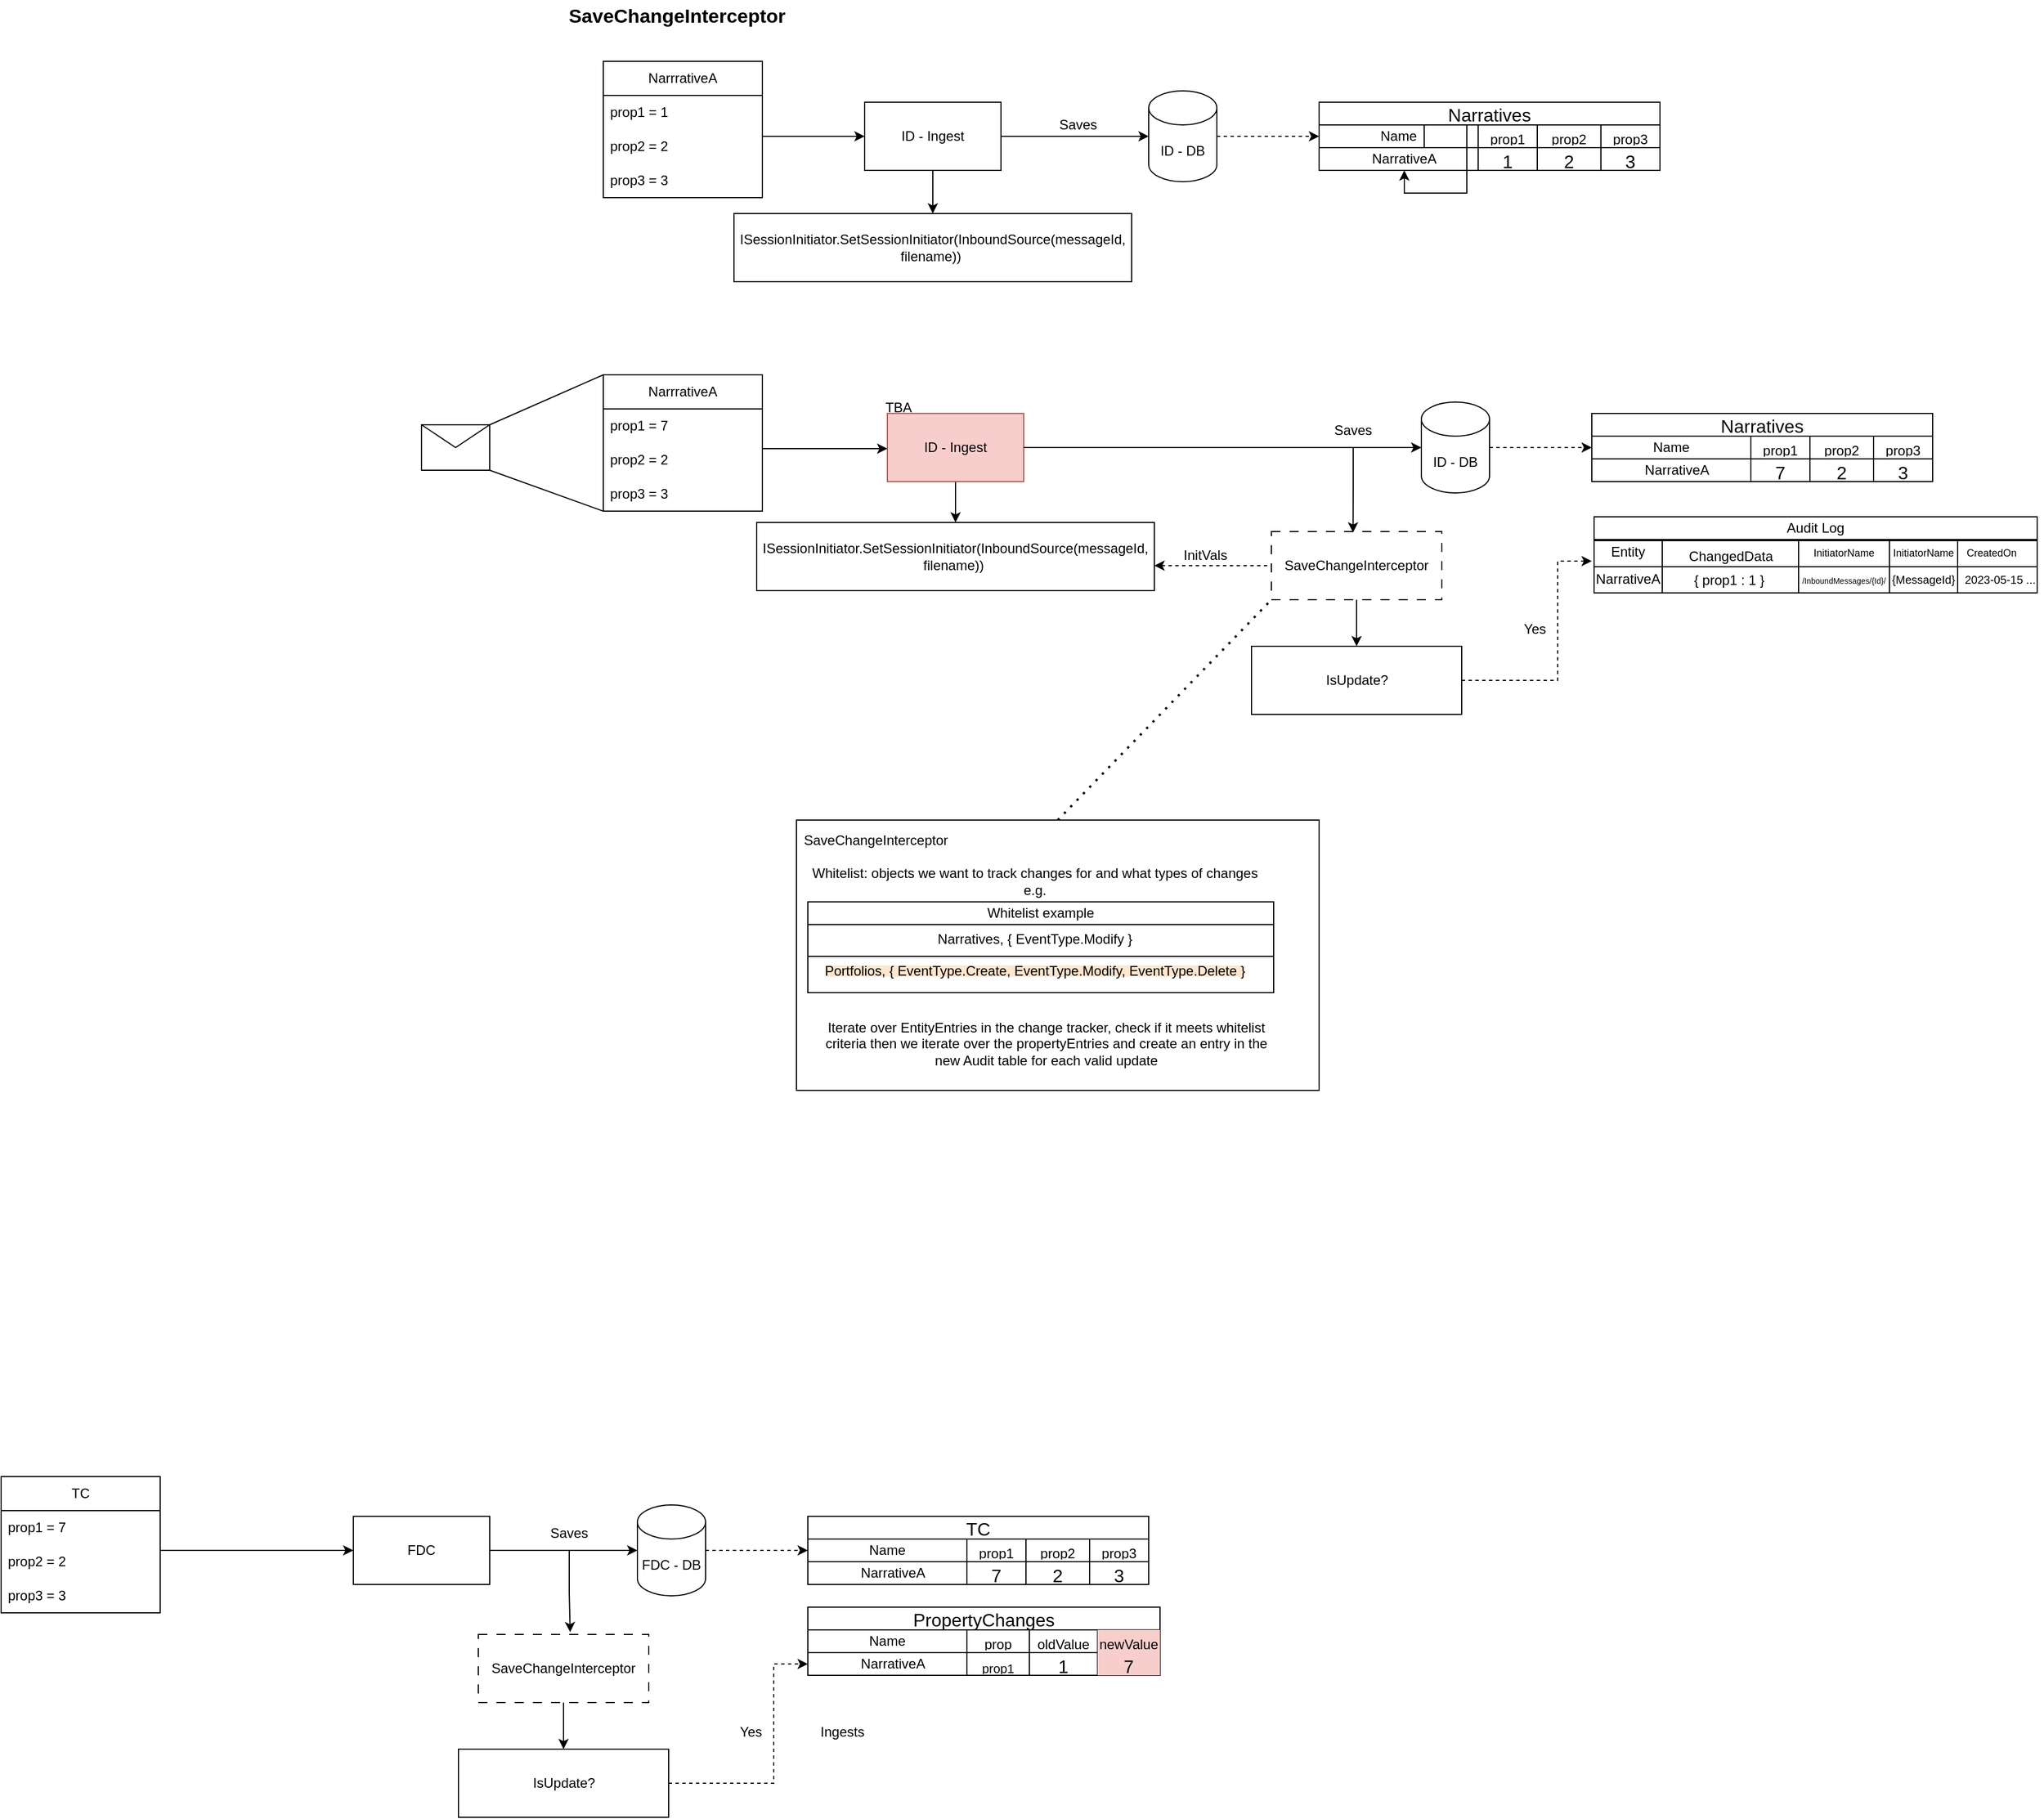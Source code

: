 <mxfile version="21.4.0" type="github" pages="2">
  <diagram name="Page-1" id="tGEptBp3FGZiE534J11y">
    <mxGraphModel dx="2349" dy="664" grid="1" gridSize="10" guides="1" tooltips="1" connect="1" arrows="1" fold="1" page="1" pageScale="1" pageWidth="1169" pageHeight="827" math="0" shadow="0">
      <root>
        <mxCell id="0" />
        <mxCell id="1" parent="0" />
        <mxCell id="yTSs1VRWwanD6nTNHNd--1" value="&lt;font style=&quot;font-size: 17px;&quot;&gt;&lt;b&gt;SaveChangeInterceptor&lt;/b&gt;&lt;/font&gt;" style="text;html=1;strokeColor=none;fillColor=none;align=center;verticalAlign=middle;whiteSpace=wrap;rounded=0;" parent="1" vertex="1">
          <mxGeometry x="30" y="60" width="190" height="30" as="geometry" />
        </mxCell>
        <mxCell id="yTSs1VRWwanD6nTNHNd--70" style="edgeStyle=orthogonalEdgeStyle;rounded=0;orthogonalLoop=1;jettySize=auto;html=1;entryX=0;entryY=0.5;entryDx=0;entryDy=0;dashed=1;" parent="1" source="yTSs1VRWwanD6nTNHNd--2" target="yTSs1VRWwanD6nTNHNd--56" edge="1">
          <mxGeometry relative="1" as="geometry" />
        </mxCell>
        <mxCell id="yTSs1VRWwanD6nTNHNd--2" value="ID - DB" style="shape=cylinder3;whiteSpace=wrap;html=1;boundedLbl=1;backgroundOutline=1;size=15;" parent="1" vertex="1">
          <mxGeometry x="540" y="140" width="60" height="80" as="geometry" />
        </mxCell>
        <mxCell id="3TcxSZ5bxZs2HCXoMVpQ-3" value="" style="edgeStyle=orthogonalEdgeStyle;rounded=0;orthogonalLoop=1;jettySize=auto;html=1;" edge="1" parent="1" source="yTSs1VRWwanD6nTNHNd--3" target="3TcxSZ5bxZs2HCXoMVpQ-1">
          <mxGeometry relative="1" as="geometry" />
        </mxCell>
        <mxCell id="3TcxSZ5bxZs2HCXoMVpQ-4" style="edgeStyle=orthogonalEdgeStyle;rounded=0;orthogonalLoop=1;jettySize=auto;html=1;exitX=1;exitY=0.5;exitDx=0;exitDy=0;" edge="1" parent="1" source="yTSs1VRWwanD6nTNHNd--3" target="yTSs1VRWwanD6nTNHNd--2">
          <mxGeometry relative="1" as="geometry" />
        </mxCell>
        <mxCell id="yTSs1VRWwanD6nTNHNd--3" value="ID - Ingest" style="rounded=0;whiteSpace=wrap;html=1;" parent="1" vertex="1">
          <mxGeometry x="290" y="150" width="120" height="60" as="geometry" />
        </mxCell>
        <mxCell id="yTSs1VRWwanD6nTNHNd--11" value="NarrrativeA" style="swimlane;fontStyle=0;childLayout=stackLayout;horizontal=1;startSize=30;horizontalStack=0;resizeParent=1;resizeParentMax=0;resizeLast=0;collapsible=1;marginBottom=0;whiteSpace=wrap;html=1;" parent="1" vertex="1">
          <mxGeometry x="60" y="114" width="140" height="120" as="geometry" />
        </mxCell>
        <mxCell id="yTSs1VRWwanD6nTNHNd--12" value="prop1 = 1" style="text;strokeColor=none;fillColor=none;align=left;verticalAlign=middle;spacingLeft=4;spacingRight=4;overflow=hidden;points=[[0,0.5],[1,0.5]];portConstraint=eastwest;rotatable=0;whiteSpace=wrap;html=1;" parent="yTSs1VRWwanD6nTNHNd--11" vertex="1">
          <mxGeometry y="30" width="140" height="30" as="geometry" />
        </mxCell>
        <mxCell id="yTSs1VRWwanD6nTNHNd--13" value="prop2 = 2" style="text;strokeColor=none;fillColor=none;align=left;verticalAlign=middle;spacingLeft=4;spacingRight=4;overflow=hidden;points=[[0,0.5],[1,0.5]];portConstraint=eastwest;rotatable=0;whiteSpace=wrap;html=1;" parent="yTSs1VRWwanD6nTNHNd--11" vertex="1">
          <mxGeometry y="60" width="140" height="30" as="geometry" />
        </mxCell>
        <mxCell id="yTSs1VRWwanD6nTNHNd--14" value="prop3 = 3" style="text;strokeColor=none;fillColor=none;align=left;verticalAlign=middle;spacingLeft=4;spacingRight=4;overflow=hidden;points=[[0,0.5],[1,0.5]];portConstraint=eastwest;rotatable=0;whiteSpace=wrap;html=1;" parent="yTSs1VRWwanD6nTNHNd--11" vertex="1">
          <mxGeometry y="90" width="140" height="30" as="geometry" />
        </mxCell>
        <mxCell id="yTSs1VRWwanD6nTNHNd--141" value="" style="edgeStyle=orthogonalEdgeStyle;rounded=0;orthogonalLoop=1;jettySize=auto;html=1;" parent="1" source="yTSs1VRWwanD6nTNHNd--19" target="yTSs1VRWwanD6nTNHNd--140" edge="1">
          <mxGeometry relative="1" as="geometry" />
        </mxCell>
        <mxCell id="yTSs1VRWwanD6nTNHNd--19" value="SaveChangeInterceptor" style="rounded=0;whiteSpace=wrap;html=1;dashed=1;dashPattern=8 8;" parent="1" vertex="1">
          <mxGeometry x="648" y="528" width="150" height="60" as="geometry" />
        </mxCell>
        <mxCell id="yTSs1VRWwanD6nTNHNd--21" style="edgeStyle=orthogonalEdgeStyle;rounded=0;orthogonalLoop=1;jettySize=auto;html=1;" parent="1" source="yTSs1VRWwanD6nTNHNd--13" target="yTSs1VRWwanD6nTNHNd--3" edge="1">
          <mxGeometry relative="1" as="geometry">
            <Array as="points">
              <mxPoint x="230" y="180" />
              <mxPoint x="230" y="180" />
            </Array>
          </mxGeometry>
        </mxCell>
        <mxCell id="yTSs1VRWwanD6nTNHNd--23" value="Saves" style="text;html=1;strokeColor=none;fillColor=none;align=center;verticalAlign=middle;whiteSpace=wrap;rounded=0;" parent="1" vertex="1">
          <mxGeometry x="448" y="155" width="60" height="30" as="geometry" />
        </mxCell>
        <mxCell id="yTSs1VRWwanD6nTNHNd--55" value="Narratives" style="shape=table;startSize=20;container=1;collapsible=0;childLayout=tableLayout;strokeColor=default;fontSize=16;" parent="1" vertex="1">
          <mxGeometry x="690" y="150" width="300" height="60" as="geometry" />
        </mxCell>
        <mxCell id="yTSs1VRWwanD6nTNHNd--56" value="" style="shape=tableRow;horizontal=0;startSize=140;swimlaneHead=0;swimlaneBody=0;strokeColor=inherit;top=0;left=0;bottom=0;right=0;collapsible=0;dropTarget=0;fillColor=none;points=[[0,0.5],[1,0.5]];portConstraint=eastwest;fontSize=16;" parent="yTSs1VRWwanD6nTNHNd--55" vertex="1">
          <mxGeometry y="20" width="300" height="20" as="geometry" />
        </mxCell>
        <mxCell id="yTSs1VRWwanD6nTNHNd--57" value="&lt;font style=&quot;font-size: 12px;&quot;&gt;prop1&lt;/font&gt;" style="shape=partialRectangle;html=1;whiteSpace=wrap;connectable=0;strokeColor=inherit;overflow=hidden;fillColor=none;top=0;left=0;bottom=0;right=0;pointerEvents=1;fontSize=16;verticalAlign=bottom;horizontal=1;labelPosition=center;verticalLabelPosition=middle;align=center;" parent="yTSs1VRWwanD6nTNHNd--56" vertex="1">
          <mxGeometry x="140" width="52" height="20" as="geometry">
            <mxRectangle width="52" height="20" as="alternateBounds" />
          </mxGeometry>
        </mxCell>
        <mxCell id="yTSs1VRWwanD6nTNHNd--58" value="&lt;font style=&quot;font-size: 12px;&quot;&gt;prop2&lt;/font&gt;" style="shape=partialRectangle;html=1;whiteSpace=wrap;connectable=0;strokeColor=inherit;overflow=hidden;fillColor=none;top=0;left=0;bottom=0;right=0;pointerEvents=1;fontSize=16;verticalAlign=bottom;" parent="yTSs1VRWwanD6nTNHNd--56" vertex="1">
          <mxGeometry x="192" width="56" height="20" as="geometry">
            <mxRectangle width="56" height="20" as="alternateBounds" />
          </mxGeometry>
        </mxCell>
        <mxCell id="yTSs1VRWwanD6nTNHNd--59" value="&lt;font style=&quot;font-size: 12px;&quot;&gt;prop3&lt;/font&gt;" style="shape=partialRectangle;html=1;whiteSpace=wrap;connectable=0;strokeColor=inherit;overflow=hidden;fillColor=none;top=0;left=0;bottom=0;right=0;pointerEvents=1;fontSize=16;verticalAlign=bottom;" parent="yTSs1VRWwanD6nTNHNd--56" vertex="1">
          <mxGeometry x="248" width="52" height="20" as="geometry">
            <mxRectangle width="52" height="20" as="alternateBounds" />
          </mxGeometry>
        </mxCell>
        <mxCell id="yTSs1VRWwanD6nTNHNd--60" value="" style="shape=tableRow;horizontal=0;startSize=140;swimlaneHead=0;swimlaneBody=0;strokeColor=inherit;top=0;left=0;bottom=0;right=0;collapsible=0;dropTarget=0;fillColor=none;points=[[0,0.5],[1,0.5]];portConstraint=eastwest;fontSize=16;" parent="yTSs1VRWwanD6nTNHNd--55" vertex="1">
          <mxGeometry y="40" width="300" height="20" as="geometry" />
        </mxCell>
        <mxCell id="yTSs1VRWwanD6nTNHNd--61" value="1" style="shape=partialRectangle;html=1;whiteSpace=wrap;connectable=0;strokeColor=inherit;overflow=hidden;fillColor=none;top=0;left=0;bottom=0;right=0;pointerEvents=1;fontSize=16;" parent="yTSs1VRWwanD6nTNHNd--60" vertex="1">
          <mxGeometry x="140" width="52" height="20" as="geometry">
            <mxRectangle width="52" height="20" as="alternateBounds" />
          </mxGeometry>
        </mxCell>
        <mxCell id="yTSs1VRWwanD6nTNHNd--62" value="2" style="shape=partialRectangle;html=1;whiteSpace=wrap;connectable=0;strokeColor=inherit;overflow=hidden;fillColor=none;top=0;left=0;bottom=0;right=0;pointerEvents=1;fontSize=16;" parent="yTSs1VRWwanD6nTNHNd--60" vertex="1">
          <mxGeometry x="192" width="56" height="20" as="geometry">
            <mxRectangle width="56" height="20" as="alternateBounds" />
          </mxGeometry>
        </mxCell>
        <mxCell id="yTSs1VRWwanD6nTNHNd--63" value="3" style="shape=partialRectangle;html=1;whiteSpace=wrap;connectable=0;strokeColor=inherit;overflow=hidden;fillColor=none;top=0;left=0;bottom=0;right=0;pointerEvents=1;fontSize=16;" parent="yTSs1VRWwanD6nTNHNd--60" vertex="1">
          <mxGeometry x="248" width="52" height="20" as="geometry">
            <mxRectangle width="52" height="20" as="alternateBounds" />
          </mxGeometry>
        </mxCell>
        <mxCell id="yTSs1VRWwanD6nTNHNd--68" value="Name" style="text;html=1;strokeColor=none;fillColor=none;align=center;verticalAlign=middle;whiteSpace=wrap;rounded=0;" parent="1" vertex="1">
          <mxGeometry x="730" y="170" width="60" height="20" as="geometry" />
        </mxCell>
        <mxCell id="yTSs1VRWwanD6nTNHNd--69" value="NarrativeA" style="text;html=1;strokeColor=none;fillColor=none;align=center;verticalAlign=middle;whiteSpace=wrap;rounded=0;" parent="1" vertex="1">
          <mxGeometry x="730" y="190" width="70" height="20" as="geometry" />
        </mxCell>
        <mxCell id="yTSs1VRWwanD6nTNHNd--71" style="edgeStyle=orthogonalEdgeStyle;rounded=0;orthogonalLoop=1;jettySize=auto;html=1;entryX=0;entryY=0.5;entryDx=0;entryDy=0;dashed=1;" parent="1" source="yTSs1VRWwanD6nTNHNd--72" target="yTSs1VRWwanD6nTNHNd--83" edge="1">
          <mxGeometry relative="1" as="geometry" />
        </mxCell>
        <mxCell id="yTSs1VRWwanD6nTNHNd--72" value="ID - DB" style="shape=cylinder3;whiteSpace=wrap;html=1;boundedLbl=1;backgroundOutline=1;size=15;" parent="1" vertex="1">
          <mxGeometry x="780" y="414" width="60" height="80" as="geometry" />
        </mxCell>
        <mxCell id="3TcxSZ5bxZs2HCXoMVpQ-6" value="" style="edgeStyle=orthogonalEdgeStyle;rounded=0;orthogonalLoop=1;jettySize=auto;html=1;" edge="1" parent="1" source="yTSs1VRWwanD6nTNHNd--73" target="3TcxSZ5bxZs2HCXoMVpQ-5">
          <mxGeometry relative="1" as="geometry" />
        </mxCell>
        <mxCell id="yTSs1VRWwanD6nTNHNd--73" value="ID - Ingest" style="rounded=0;whiteSpace=wrap;html=1;fillColor=#f8cecc;strokeColor=#b85450;" parent="1" vertex="1">
          <mxGeometry x="310" y="424" width="120" height="60" as="geometry" />
        </mxCell>
        <mxCell id="yTSs1VRWwanD6nTNHNd--74" style="edgeStyle=orthogonalEdgeStyle;rounded=0;orthogonalLoop=1;jettySize=auto;html=1;entryX=0;entryY=0.5;entryDx=0;entryDy=0;entryPerimeter=0;exitX=1;exitY=0.5;exitDx=0;exitDy=0;" parent="1" source="yTSs1VRWwanD6nTNHNd--73" target="yTSs1VRWwanD6nTNHNd--72" edge="1">
          <mxGeometry relative="1" as="geometry">
            <mxPoint x="785" y="454" as="sourcePoint" />
          </mxGeometry>
        </mxCell>
        <mxCell id="yTSs1VRWwanD6nTNHNd--75" value="NarrrativeA" style="swimlane;fontStyle=0;childLayout=stackLayout;horizontal=1;startSize=30;horizontalStack=0;resizeParent=1;resizeParentMax=0;resizeLast=0;collapsible=1;marginBottom=0;whiteSpace=wrap;html=1;" parent="1" vertex="1">
          <mxGeometry x="60" y="390" width="140" height="120" as="geometry" />
        </mxCell>
        <mxCell id="yTSs1VRWwanD6nTNHNd--76" value="prop1 = 7" style="text;strokeColor=none;fillColor=none;align=left;verticalAlign=middle;spacingLeft=4;spacingRight=4;overflow=hidden;points=[[0,0.5],[1,0.5]];portConstraint=eastwest;rotatable=0;whiteSpace=wrap;html=1;" parent="yTSs1VRWwanD6nTNHNd--75" vertex="1">
          <mxGeometry y="30" width="140" height="30" as="geometry" />
        </mxCell>
        <mxCell id="yTSs1VRWwanD6nTNHNd--77" value="prop2 = 2" style="text;strokeColor=none;fillColor=none;align=left;verticalAlign=middle;spacingLeft=4;spacingRight=4;overflow=hidden;points=[[0,0.5],[1,0.5]];portConstraint=eastwest;rotatable=0;whiteSpace=wrap;html=1;" parent="yTSs1VRWwanD6nTNHNd--75" vertex="1">
          <mxGeometry y="60" width="140" height="30" as="geometry" />
        </mxCell>
        <mxCell id="yTSs1VRWwanD6nTNHNd--78" value="prop3 = 3" style="text;strokeColor=none;fillColor=none;align=left;verticalAlign=middle;spacingLeft=4;spacingRight=4;overflow=hidden;points=[[0,0.5],[1,0.5]];portConstraint=eastwest;rotatable=0;whiteSpace=wrap;html=1;" parent="yTSs1VRWwanD6nTNHNd--75" vertex="1">
          <mxGeometry y="90" width="140" height="30" as="geometry" />
        </mxCell>
        <mxCell id="yTSs1VRWwanD6nTNHNd--79" style="edgeStyle=orthogonalEdgeStyle;rounded=0;orthogonalLoop=1;jettySize=auto;html=1;" parent="1" source="yTSs1VRWwanD6nTNHNd--77" target="yTSs1VRWwanD6nTNHNd--73" edge="1">
          <mxGeometry relative="1" as="geometry">
            <Array as="points">
              <mxPoint x="230" y="455" />
              <mxPoint x="230" y="455" />
            </Array>
          </mxGeometry>
        </mxCell>
        <mxCell id="yTSs1VRWwanD6nTNHNd--104" style="edgeStyle=orthogonalEdgeStyle;rounded=0;orthogonalLoop=1;jettySize=auto;html=1;exitX=0.5;exitY=1;exitDx=0;exitDy=0;entryX=0.479;entryY=0.014;entryDx=0;entryDy=0;entryPerimeter=0;" parent="1" source="yTSs1VRWwanD6nTNHNd--80" target="yTSs1VRWwanD6nTNHNd--19" edge="1">
          <mxGeometry relative="1" as="geometry">
            <Array as="points" />
          </mxGeometry>
        </mxCell>
        <mxCell id="yTSs1VRWwanD6nTNHNd--80" value="Saves" style="text;html=1;strokeColor=none;fillColor=none;align=center;verticalAlign=middle;whiteSpace=wrap;rounded=0;" parent="1" vertex="1">
          <mxGeometry x="690" y="424" width="60" height="30" as="geometry" />
        </mxCell>
        <mxCell id="yTSs1VRWwanD6nTNHNd--81" value="Ingests" style="text;html=1;align=center;verticalAlign=middle;resizable=0;points=[];autosize=1;strokeColor=none;fillColor=none;" parent="1" vertex="1">
          <mxGeometry x="240" y="1570" width="60" height="30" as="geometry" />
        </mxCell>
        <mxCell id="yTSs1VRWwanD6nTNHNd--82" value="Narratives" style="shape=table;startSize=20;container=1;collapsible=0;childLayout=tableLayout;strokeColor=default;fontSize=16;" parent="1" vertex="1">
          <mxGeometry x="930" y="424" width="300" height="60" as="geometry" />
        </mxCell>
        <mxCell id="yTSs1VRWwanD6nTNHNd--83" value="" style="shape=tableRow;horizontal=0;startSize=140;swimlaneHead=0;swimlaneBody=0;strokeColor=inherit;top=0;left=0;bottom=0;right=0;collapsible=0;dropTarget=0;fillColor=none;points=[[0,0.5],[1,0.5]];portConstraint=eastwest;fontSize=16;" parent="yTSs1VRWwanD6nTNHNd--82" vertex="1">
          <mxGeometry y="20" width="300" height="20" as="geometry" />
        </mxCell>
        <mxCell id="yTSs1VRWwanD6nTNHNd--84" value="&lt;font style=&quot;font-size: 12px;&quot;&gt;prop1&lt;/font&gt;" style="shape=partialRectangle;html=1;whiteSpace=wrap;connectable=0;strokeColor=inherit;overflow=hidden;fillColor=none;top=0;left=0;bottom=0;right=0;pointerEvents=1;fontSize=16;verticalAlign=bottom;horizontal=1;labelPosition=center;verticalLabelPosition=middle;align=center;" parent="yTSs1VRWwanD6nTNHNd--83" vertex="1">
          <mxGeometry x="140" width="52" height="20" as="geometry">
            <mxRectangle width="52" height="20" as="alternateBounds" />
          </mxGeometry>
        </mxCell>
        <mxCell id="yTSs1VRWwanD6nTNHNd--85" value="&lt;font style=&quot;font-size: 12px;&quot;&gt;prop2&lt;/font&gt;" style="shape=partialRectangle;html=1;whiteSpace=wrap;connectable=0;strokeColor=inherit;overflow=hidden;fillColor=none;top=0;left=0;bottom=0;right=0;pointerEvents=1;fontSize=16;verticalAlign=bottom;" parent="yTSs1VRWwanD6nTNHNd--83" vertex="1">
          <mxGeometry x="192" width="56" height="20" as="geometry">
            <mxRectangle width="56" height="20" as="alternateBounds" />
          </mxGeometry>
        </mxCell>
        <mxCell id="yTSs1VRWwanD6nTNHNd--86" value="&lt;font style=&quot;font-size: 12px;&quot;&gt;prop3&lt;/font&gt;" style="shape=partialRectangle;html=1;whiteSpace=wrap;connectable=0;strokeColor=inherit;overflow=hidden;fillColor=none;top=0;left=0;bottom=0;right=0;pointerEvents=1;fontSize=16;verticalAlign=bottom;" parent="yTSs1VRWwanD6nTNHNd--83" vertex="1">
          <mxGeometry x="248" width="52" height="20" as="geometry">
            <mxRectangle width="52" height="20" as="alternateBounds" />
          </mxGeometry>
        </mxCell>
        <mxCell id="yTSs1VRWwanD6nTNHNd--87" value="" style="shape=tableRow;horizontal=0;startSize=140;swimlaneHead=0;swimlaneBody=0;strokeColor=inherit;top=0;left=0;bottom=0;right=0;collapsible=0;dropTarget=0;fillColor=none;points=[[0,0.5],[1,0.5]];portConstraint=eastwest;fontSize=16;" parent="yTSs1VRWwanD6nTNHNd--82" vertex="1">
          <mxGeometry y="40" width="300" height="20" as="geometry" />
        </mxCell>
        <mxCell id="yTSs1VRWwanD6nTNHNd--88" value="7" style="shape=partialRectangle;html=1;whiteSpace=wrap;connectable=0;strokeColor=inherit;overflow=hidden;fillColor=none;top=0;left=0;bottom=0;right=0;pointerEvents=1;fontSize=16;" parent="yTSs1VRWwanD6nTNHNd--87" vertex="1">
          <mxGeometry x="140" width="52" height="20" as="geometry">
            <mxRectangle width="52" height="20" as="alternateBounds" />
          </mxGeometry>
        </mxCell>
        <mxCell id="yTSs1VRWwanD6nTNHNd--89" value="2" style="shape=partialRectangle;html=1;whiteSpace=wrap;connectable=0;strokeColor=inherit;overflow=hidden;fillColor=none;top=0;left=0;bottom=0;right=0;pointerEvents=1;fontSize=16;" parent="yTSs1VRWwanD6nTNHNd--87" vertex="1">
          <mxGeometry x="192" width="56" height="20" as="geometry">
            <mxRectangle width="56" height="20" as="alternateBounds" />
          </mxGeometry>
        </mxCell>
        <mxCell id="yTSs1VRWwanD6nTNHNd--90" value="3" style="shape=partialRectangle;html=1;whiteSpace=wrap;connectable=0;strokeColor=inherit;overflow=hidden;fillColor=none;top=0;left=0;bottom=0;right=0;pointerEvents=1;fontSize=16;" parent="yTSs1VRWwanD6nTNHNd--87" vertex="1">
          <mxGeometry x="248" width="52" height="20" as="geometry">
            <mxRectangle width="52" height="20" as="alternateBounds" />
          </mxGeometry>
        </mxCell>
        <mxCell id="yTSs1VRWwanD6nTNHNd--91" value="Name" style="text;html=1;strokeColor=none;fillColor=none;align=center;verticalAlign=middle;whiteSpace=wrap;rounded=0;" parent="1" vertex="1">
          <mxGeometry x="970" y="444" width="60" height="20" as="geometry" />
        </mxCell>
        <mxCell id="yTSs1VRWwanD6nTNHNd--92" value="NarrativeA" style="text;html=1;strokeColor=none;fillColor=none;align=center;verticalAlign=middle;whiteSpace=wrap;rounded=0;" parent="1" vertex="1">
          <mxGeometry x="970" y="464" width="70" height="20" as="geometry" />
        </mxCell>
        <mxCell id="yTSs1VRWwanD6nTNHNd--142" style="edgeStyle=orthogonalEdgeStyle;rounded=0;orthogonalLoop=1;jettySize=auto;html=1;entryX=0;entryY=0.5;entryDx=0;entryDy=0;dashed=1;" parent="1" source="yTSs1VRWwanD6nTNHNd--140" edge="1">
          <mxGeometry relative="1" as="geometry">
            <mxPoint x="930" y="554" as="targetPoint" />
            <Array as="points">
              <mxPoint x="900" y="659" />
              <mxPoint x="900" y="554" />
            </Array>
          </mxGeometry>
        </mxCell>
        <mxCell id="yTSs1VRWwanD6nTNHNd--140" value="IsUpdate?" style="rounded=0;whiteSpace=wrap;html=1;" parent="1" vertex="1">
          <mxGeometry x="630.5" y="629" width="185" height="60" as="geometry" />
        </mxCell>
        <mxCell id="yTSs1VRWwanD6nTNHNd--144" value="Yes" style="text;html=1;strokeColor=none;fillColor=none;align=center;verticalAlign=middle;whiteSpace=wrap;rounded=0;rotation=0;" parent="1" vertex="1">
          <mxGeometry x="850" y="599" width="60" height="30" as="geometry" />
        </mxCell>
        <mxCell id="yTSs1VRWwanD6nTNHNd--147" value="" style="edgeStyle=orthogonalEdgeStyle;rounded=0;orthogonalLoop=1;jettySize=auto;html=1;" parent="1" source="yTSs1VRWwanD6nTNHNd--148" target="yTSs1VRWwanD6nTNHNd--183" edge="1">
          <mxGeometry relative="1" as="geometry" />
        </mxCell>
        <mxCell id="yTSs1VRWwanD6nTNHNd--148" value="SaveChangeInterceptor" style="rounded=0;whiteSpace=wrap;html=1;dashed=1;dashPattern=8 8;" parent="1" vertex="1">
          <mxGeometry x="-50" y="1499" width="150" height="60" as="geometry" />
        </mxCell>
        <mxCell id="yTSs1VRWwanD6nTNHNd--149" style="edgeStyle=orthogonalEdgeStyle;rounded=0;orthogonalLoop=1;jettySize=auto;html=1;entryX=0;entryY=0.5;entryDx=0;entryDy=0;dashed=1;" parent="1" source="yTSs1VRWwanD6nTNHNd--150" target="yTSs1VRWwanD6nTNHNd--161" edge="1">
          <mxGeometry relative="1" as="geometry" />
        </mxCell>
        <mxCell id="yTSs1VRWwanD6nTNHNd--150" value="FDC - DB" style="shape=cylinder3;whiteSpace=wrap;html=1;boundedLbl=1;backgroundOutline=1;size=15;" parent="1" vertex="1">
          <mxGeometry x="90" y="1385" width="60" height="80" as="geometry" />
        </mxCell>
        <mxCell id="yTSs1VRWwanD6nTNHNd--151" value="FDC" style="rounded=0;whiteSpace=wrap;html=1;" parent="1" vertex="1">
          <mxGeometry x="-160" y="1395" width="120" height="60" as="geometry" />
        </mxCell>
        <mxCell id="yTSs1VRWwanD6nTNHNd--152" style="edgeStyle=orthogonalEdgeStyle;rounded=0;orthogonalLoop=1;jettySize=auto;html=1;entryX=0;entryY=0.5;entryDx=0;entryDy=0;entryPerimeter=0;exitX=1;exitY=0.5;exitDx=0;exitDy=0;" parent="1" source="yTSs1VRWwanD6nTNHNd--151" target="yTSs1VRWwanD6nTNHNd--150" edge="1">
          <mxGeometry relative="1" as="geometry">
            <mxPoint x="95" y="1425" as="sourcePoint" />
          </mxGeometry>
        </mxCell>
        <mxCell id="yTSs1VRWwanD6nTNHNd--153" value="TC" style="swimlane;fontStyle=0;childLayout=stackLayout;horizontal=1;startSize=30;horizontalStack=0;resizeParent=1;resizeParentMax=0;resizeLast=0;collapsible=1;marginBottom=0;whiteSpace=wrap;html=1;" parent="1" vertex="1">
          <mxGeometry x="-470" y="1360" width="140" height="120" as="geometry" />
        </mxCell>
        <mxCell id="yTSs1VRWwanD6nTNHNd--154" value="prop1 = 7" style="text;strokeColor=none;fillColor=none;align=left;verticalAlign=middle;spacingLeft=4;spacingRight=4;overflow=hidden;points=[[0,0.5],[1,0.5]];portConstraint=eastwest;rotatable=0;whiteSpace=wrap;html=1;" parent="yTSs1VRWwanD6nTNHNd--153" vertex="1">
          <mxGeometry y="30" width="140" height="30" as="geometry" />
        </mxCell>
        <mxCell id="yTSs1VRWwanD6nTNHNd--155" value="prop2 = 2" style="text;strokeColor=none;fillColor=none;align=left;verticalAlign=middle;spacingLeft=4;spacingRight=4;overflow=hidden;points=[[0,0.5],[1,0.5]];portConstraint=eastwest;rotatable=0;whiteSpace=wrap;html=1;" parent="yTSs1VRWwanD6nTNHNd--153" vertex="1">
          <mxGeometry y="60" width="140" height="30" as="geometry" />
        </mxCell>
        <mxCell id="yTSs1VRWwanD6nTNHNd--156" value="prop3 = 3" style="text;strokeColor=none;fillColor=none;align=left;verticalAlign=middle;spacingLeft=4;spacingRight=4;overflow=hidden;points=[[0,0.5],[1,0.5]];portConstraint=eastwest;rotatable=0;whiteSpace=wrap;html=1;" parent="yTSs1VRWwanD6nTNHNd--153" vertex="1">
          <mxGeometry y="90" width="140" height="30" as="geometry" />
        </mxCell>
        <mxCell id="yTSs1VRWwanD6nTNHNd--157" style="edgeStyle=orthogonalEdgeStyle;rounded=0;orthogonalLoop=1;jettySize=auto;html=1;" parent="1" source="yTSs1VRWwanD6nTNHNd--155" target="yTSs1VRWwanD6nTNHNd--151" edge="1">
          <mxGeometry relative="1" as="geometry">
            <Array as="points">
              <mxPoint x="-300" y="1425" />
              <mxPoint x="-300" y="1425" />
            </Array>
          </mxGeometry>
        </mxCell>
        <mxCell id="yTSs1VRWwanD6nTNHNd--158" style="edgeStyle=orthogonalEdgeStyle;rounded=0;orthogonalLoop=1;jettySize=auto;html=1;exitX=0.5;exitY=1;exitDx=0;exitDy=0;entryX=0.539;entryY=-0.033;entryDx=0;entryDy=0;entryPerimeter=0;" parent="1" source="yTSs1VRWwanD6nTNHNd--159" target="yTSs1VRWwanD6nTNHNd--148" edge="1">
          <mxGeometry relative="1" as="geometry" />
        </mxCell>
        <mxCell id="yTSs1VRWwanD6nTNHNd--159" value="Saves" style="text;html=1;strokeColor=none;fillColor=none;align=center;verticalAlign=middle;whiteSpace=wrap;rounded=0;" parent="1" vertex="1">
          <mxGeometry y="1395" width="60" height="30" as="geometry" />
        </mxCell>
        <mxCell id="yTSs1VRWwanD6nTNHNd--160" value="TC" style="shape=table;startSize=20;container=1;collapsible=0;childLayout=tableLayout;strokeColor=default;fontSize=16;" parent="1" vertex="1">
          <mxGeometry x="240" y="1395" width="300" height="60" as="geometry" />
        </mxCell>
        <mxCell id="yTSs1VRWwanD6nTNHNd--161" value="" style="shape=tableRow;horizontal=0;startSize=140;swimlaneHead=0;swimlaneBody=0;strokeColor=inherit;top=0;left=0;bottom=0;right=0;collapsible=0;dropTarget=0;fillColor=none;points=[[0,0.5],[1,0.5]];portConstraint=eastwest;fontSize=16;" parent="yTSs1VRWwanD6nTNHNd--160" vertex="1">
          <mxGeometry y="20" width="300" height="20" as="geometry" />
        </mxCell>
        <mxCell id="yTSs1VRWwanD6nTNHNd--162" value="&lt;font style=&quot;font-size: 12px;&quot;&gt;prop1&lt;/font&gt;" style="shape=partialRectangle;html=1;whiteSpace=wrap;connectable=0;strokeColor=inherit;overflow=hidden;fillColor=none;top=0;left=0;bottom=0;right=0;pointerEvents=1;fontSize=16;verticalAlign=bottom;horizontal=1;labelPosition=center;verticalLabelPosition=middle;align=center;" parent="yTSs1VRWwanD6nTNHNd--161" vertex="1">
          <mxGeometry x="140" width="52" height="20" as="geometry">
            <mxRectangle width="52" height="20" as="alternateBounds" />
          </mxGeometry>
        </mxCell>
        <mxCell id="yTSs1VRWwanD6nTNHNd--163" value="&lt;font style=&quot;font-size: 12px;&quot;&gt;prop2&lt;/font&gt;" style="shape=partialRectangle;html=1;whiteSpace=wrap;connectable=0;strokeColor=inherit;overflow=hidden;fillColor=none;top=0;left=0;bottom=0;right=0;pointerEvents=1;fontSize=16;verticalAlign=bottom;" parent="yTSs1VRWwanD6nTNHNd--161" vertex="1">
          <mxGeometry x="192" width="56" height="20" as="geometry">
            <mxRectangle width="56" height="20" as="alternateBounds" />
          </mxGeometry>
        </mxCell>
        <mxCell id="yTSs1VRWwanD6nTNHNd--164" value="&lt;font style=&quot;font-size: 12px;&quot;&gt;prop3&lt;/font&gt;" style="shape=partialRectangle;html=1;whiteSpace=wrap;connectable=0;strokeColor=inherit;overflow=hidden;fillColor=none;top=0;left=0;bottom=0;right=0;pointerEvents=1;fontSize=16;verticalAlign=bottom;" parent="yTSs1VRWwanD6nTNHNd--161" vertex="1">
          <mxGeometry x="248" width="52" height="20" as="geometry">
            <mxRectangle width="52" height="20" as="alternateBounds" />
          </mxGeometry>
        </mxCell>
        <mxCell id="yTSs1VRWwanD6nTNHNd--165" value="" style="shape=tableRow;horizontal=0;startSize=140;swimlaneHead=0;swimlaneBody=0;strokeColor=inherit;top=0;left=0;bottom=0;right=0;collapsible=0;dropTarget=0;fillColor=none;points=[[0,0.5],[1,0.5]];portConstraint=eastwest;fontSize=16;" parent="yTSs1VRWwanD6nTNHNd--160" vertex="1">
          <mxGeometry y="40" width="300" height="20" as="geometry" />
        </mxCell>
        <mxCell id="yTSs1VRWwanD6nTNHNd--166" value="7" style="shape=partialRectangle;html=1;whiteSpace=wrap;connectable=0;strokeColor=inherit;overflow=hidden;fillColor=none;top=0;left=0;bottom=0;right=0;pointerEvents=1;fontSize=16;" parent="yTSs1VRWwanD6nTNHNd--165" vertex="1">
          <mxGeometry x="140" width="52" height="20" as="geometry">
            <mxRectangle width="52" height="20" as="alternateBounds" />
          </mxGeometry>
        </mxCell>
        <mxCell id="yTSs1VRWwanD6nTNHNd--167" value="2" style="shape=partialRectangle;html=1;whiteSpace=wrap;connectable=0;strokeColor=inherit;overflow=hidden;fillColor=none;top=0;left=0;bottom=0;right=0;pointerEvents=1;fontSize=16;" parent="yTSs1VRWwanD6nTNHNd--165" vertex="1">
          <mxGeometry x="192" width="56" height="20" as="geometry">
            <mxRectangle width="56" height="20" as="alternateBounds" />
          </mxGeometry>
        </mxCell>
        <mxCell id="yTSs1VRWwanD6nTNHNd--168" value="3" style="shape=partialRectangle;html=1;whiteSpace=wrap;connectable=0;strokeColor=inherit;overflow=hidden;fillColor=none;top=0;left=0;bottom=0;right=0;pointerEvents=1;fontSize=16;" parent="yTSs1VRWwanD6nTNHNd--165" vertex="1">
          <mxGeometry x="248" width="52" height="20" as="geometry">
            <mxRectangle width="52" height="20" as="alternateBounds" />
          </mxGeometry>
        </mxCell>
        <mxCell id="yTSs1VRWwanD6nTNHNd--169" value="Name" style="text;html=1;strokeColor=none;fillColor=none;align=center;verticalAlign=middle;whiteSpace=wrap;rounded=0;" parent="1" vertex="1">
          <mxGeometry x="280" y="1415" width="60" height="20" as="geometry" />
        </mxCell>
        <mxCell id="yTSs1VRWwanD6nTNHNd--170" value="NarrativeA" style="text;html=1;strokeColor=none;fillColor=none;align=center;verticalAlign=middle;whiteSpace=wrap;rounded=0;" parent="1" vertex="1">
          <mxGeometry x="280" y="1435" width="70" height="20" as="geometry" />
        </mxCell>
        <mxCell id="yTSs1VRWwanD6nTNHNd--171" value="PropertyChanges" style="shape=table;startSize=20;container=1;collapsible=0;childLayout=tableLayout;strokeColor=default;fontSize=16;" parent="1" vertex="1">
          <mxGeometry x="240" y="1475" width="310" height="60" as="geometry" />
        </mxCell>
        <mxCell id="yTSs1VRWwanD6nTNHNd--172" value="" style="shape=tableRow;horizontal=0;startSize=140;swimlaneHead=0;swimlaneBody=0;strokeColor=inherit;top=0;left=0;bottom=0;right=0;collapsible=0;dropTarget=0;fillColor=none;points=[[0,0.5],[1,0.5]];portConstraint=eastwest;fontSize=16;" parent="yTSs1VRWwanD6nTNHNd--171" vertex="1">
          <mxGeometry y="20" width="310" height="20" as="geometry" />
        </mxCell>
        <mxCell id="yTSs1VRWwanD6nTNHNd--173" value="&lt;font style=&quot;font-size: 12px;&quot;&gt;prop&lt;/font&gt;" style="shape=partialRectangle;html=1;whiteSpace=wrap;connectable=0;strokeColor=inherit;overflow=hidden;fillColor=none;top=0;left=0;bottom=0;right=0;pointerEvents=1;fontSize=16;verticalAlign=bottom;horizontal=1;labelPosition=center;verticalLabelPosition=middle;align=center;" parent="yTSs1VRWwanD6nTNHNd--172" vertex="1">
          <mxGeometry x="140" width="55" height="20" as="geometry">
            <mxRectangle width="55" height="20" as="alternateBounds" />
          </mxGeometry>
        </mxCell>
        <mxCell id="yTSs1VRWwanD6nTNHNd--174" value="&lt;font style=&quot;font-size: 12px;&quot;&gt;oldValue&lt;/font&gt;" style="shape=partialRectangle;html=1;whiteSpace=wrap;connectable=0;strokeColor=inherit;overflow=hidden;fillColor=none;top=0;left=0;bottom=0;right=0;pointerEvents=1;fontSize=16;verticalAlign=bottom;" parent="yTSs1VRWwanD6nTNHNd--172" vertex="1">
          <mxGeometry x="195" width="60" height="20" as="geometry">
            <mxRectangle width="60" height="20" as="alternateBounds" />
          </mxGeometry>
        </mxCell>
        <mxCell id="yTSs1VRWwanD6nTNHNd--175" value="&lt;font style=&quot;font-size: 12px;&quot;&gt;newValue&lt;/font&gt;" style="shape=partialRectangle;html=1;whiteSpace=wrap;connectable=0;strokeColor=#b85450;overflow=hidden;fillColor=#f8cecc;top=0;left=0;bottom=0;right=0;pointerEvents=1;fontSize=16;verticalAlign=bottom;" parent="yTSs1VRWwanD6nTNHNd--172" vertex="1">
          <mxGeometry x="255" width="55" height="20" as="geometry">
            <mxRectangle width="55" height="20" as="alternateBounds" />
          </mxGeometry>
        </mxCell>
        <mxCell id="yTSs1VRWwanD6nTNHNd--176" value="" style="shape=tableRow;horizontal=0;startSize=140;swimlaneHead=0;swimlaneBody=0;strokeColor=inherit;top=0;left=0;bottom=0;right=0;collapsible=0;dropTarget=0;fillColor=none;points=[[0,0.5],[1,0.5]];portConstraint=eastwest;fontSize=16;" parent="yTSs1VRWwanD6nTNHNd--171" vertex="1">
          <mxGeometry y="40" width="310" height="20" as="geometry" />
        </mxCell>
        <mxCell id="yTSs1VRWwanD6nTNHNd--177" value="&lt;font style=&quot;font-size: 11px;&quot;&gt;prop1&lt;/font&gt;" style="shape=partialRectangle;html=1;whiteSpace=wrap;connectable=0;strokeColor=inherit;overflow=hidden;fillColor=none;top=0;left=0;bottom=0;right=0;pointerEvents=1;fontSize=16;" parent="yTSs1VRWwanD6nTNHNd--176" vertex="1">
          <mxGeometry x="140" width="55" height="20" as="geometry">
            <mxRectangle width="55" height="20" as="alternateBounds" />
          </mxGeometry>
        </mxCell>
        <mxCell id="yTSs1VRWwanD6nTNHNd--178" value="1" style="shape=partialRectangle;html=1;whiteSpace=wrap;connectable=0;strokeColor=inherit;overflow=hidden;fillColor=none;top=0;left=0;bottom=0;right=0;pointerEvents=1;fontSize=16;" parent="yTSs1VRWwanD6nTNHNd--176" vertex="1">
          <mxGeometry x="195" width="60" height="20" as="geometry">
            <mxRectangle width="60" height="20" as="alternateBounds" />
          </mxGeometry>
        </mxCell>
        <mxCell id="yTSs1VRWwanD6nTNHNd--179" value="7" style="shape=partialRectangle;html=1;whiteSpace=wrap;connectable=0;strokeColor=#b85450;overflow=hidden;fillColor=#f8cecc;top=0;left=0;bottom=0;right=0;pointerEvents=1;fontSize=16;" parent="yTSs1VRWwanD6nTNHNd--176" vertex="1">
          <mxGeometry x="255" width="55" height="20" as="geometry">
            <mxRectangle width="55" height="20" as="alternateBounds" />
          </mxGeometry>
        </mxCell>
        <mxCell id="yTSs1VRWwanD6nTNHNd--180" value="Name" style="text;html=1;strokeColor=none;fillColor=none;align=center;verticalAlign=middle;whiteSpace=wrap;rounded=0;" parent="1" vertex="1">
          <mxGeometry x="280" y="1495" width="60" height="20" as="geometry" />
        </mxCell>
        <mxCell id="yTSs1VRWwanD6nTNHNd--181" value="NarrativeA" style="text;html=1;strokeColor=none;fillColor=none;align=center;verticalAlign=middle;whiteSpace=wrap;rounded=0;" parent="1" vertex="1">
          <mxGeometry x="280" y="1515" width="70" height="20" as="geometry" />
        </mxCell>
        <mxCell id="yTSs1VRWwanD6nTNHNd--182" style="edgeStyle=orthogonalEdgeStyle;rounded=0;orthogonalLoop=1;jettySize=auto;html=1;entryX=0;entryY=0.5;entryDx=0;entryDy=0;dashed=1;" parent="1" source="yTSs1VRWwanD6nTNHNd--183" target="yTSs1VRWwanD6nTNHNd--176" edge="1">
          <mxGeometry relative="1" as="geometry">
            <mxPoint x="160" y="1580" as="targetPoint" />
            <Array as="points">
              <mxPoint x="210" y="1630" />
              <mxPoint x="210" y="1525" />
            </Array>
          </mxGeometry>
        </mxCell>
        <mxCell id="yTSs1VRWwanD6nTNHNd--183" value="IsUpdate?" style="rounded=0;whiteSpace=wrap;html=1;" parent="1" vertex="1">
          <mxGeometry x="-67.5" y="1600" width="185" height="60" as="geometry" />
        </mxCell>
        <mxCell id="yTSs1VRWwanD6nTNHNd--184" value="Yes" style="text;html=1;strokeColor=none;fillColor=none;align=center;verticalAlign=middle;whiteSpace=wrap;rounded=0;rotation=0;" parent="1" vertex="1">
          <mxGeometry x="160" y="1570" width="60" height="30" as="geometry" />
        </mxCell>
        <mxCell id="ZWjIvehVjLbOtGVygPy2-1" value="" style="rounded=0;whiteSpace=wrap;html=1;" parent="1" vertex="1">
          <mxGeometry x="230" y="782" width="460" height="238" as="geometry" />
        </mxCell>
        <mxCell id="ZWjIvehVjLbOtGVygPy2-4" value="" style="rounded=0;whiteSpace=wrap;html=1;fillColor=#ffe6cc;strokeColor=none;" parent="1" vertex="1">
          <mxGeometry x="255" y="910" width="370" height="10" as="geometry" />
        </mxCell>
        <mxCell id="ZWjIvehVjLbOtGVygPy2-2" value="&#xa;&lt;span style=&quot;color: rgb(0, 0, 0); font-family: Helvetica; font-size: 12px; font-style: normal; font-variant-ligatures: normal; font-variant-caps: normal; font-weight: 400; letter-spacing: normal; orphans: 2; text-align: center; text-indent: 0px; text-transform: none; widows: 2; word-spacing: 0px; -webkit-text-stroke-width: 0px; background-color: rgb(251, 251, 251); text-decoration-thickness: initial; text-decoration-style: initial; text-decoration-color: initial; float: none; display: inline !important;&quot;&gt;SaveChangeInterceptor&lt;/span&gt;&#xa;&#xa;" style="text;html=1;strokeColor=none;fillColor=none;align=center;verticalAlign=middle;whiteSpace=wrap;rounded=0;" parent="1" vertex="1">
          <mxGeometry x="270" y="792" width="60" height="30" as="geometry" />
        </mxCell>
        <mxCell id="ZWjIvehVjLbOtGVygPy2-3" value="Whitelist: objects we want to track changes for and what types of changes e.g.&lt;br&gt;&lt;br&gt;&lt;br&gt;Narratives, { EventType.Modify }&lt;br&gt;&lt;br&gt;Portfolios, { EventType.Create, EventType.Modify, EventType.Delete }" style="text;html=1;strokeColor=none;fillColor=none;align=center;verticalAlign=middle;whiteSpace=wrap;rounded=0;" parent="1" vertex="1">
          <mxGeometry x="240" y="812" width="400" height="120" as="geometry" />
        </mxCell>
        <mxCell id="ZWjIvehVjLbOtGVygPy2-5" value="Iterate over EntityEntries in the change tracker, check if it meets whitelist criteria then we iterate over the propertyEntries and create an entry in the new Audit table for each valid update" style="text;html=1;strokeColor=none;fillColor=none;align=center;verticalAlign=middle;whiteSpace=wrap;rounded=0;" parent="1" vertex="1">
          <mxGeometry x="245" y="939" width="410" height="80" as="geometry" />
        </mxCell>
        <mxCell id="ZWjIvehVjLbOtGVygPy2-6" value="Whitelist example" style="swimlane;fontStyle=0;childLayout=stackLayout;horizontal=1;startSize=20;horizontalStack=0;resizeParent=1;resizeParentMax=0;resizeLast=0;collapsible=1;marginBottom=0;whiteSpace=wrap;html=1;" parent="1" vertex="1">
          <mxGeometry x="240" y="854" width="410" height="80" as="geometry" />
        </mxCell>
        <mxCell id="ZWjIvehVjLbOtGVygPy2-11" value="" style="endArrow=none;html=1;rounded=0;exitX=0;exitY=0.75;exitDx=0;exitDy=0;" parent="1" source="ZWjIvehVjLbOtGVygPy2-3" edge="1">
          <mxGeometry width="50" height="50" relative="1" as="geometry">
            <mxPoint x="740" y="829" as="sourcePoint" />
            <mxPoint x="650" y="902" as="targetPoint" />
          </mxGeometry>
        </mxCell>
        <mxCell id="ZWjIvehVjLbOtGVygPy2-13" value="" style="endArrow=none;dashed=1;html=1;dashPattern=1 3;strokeWidth=2;rounded=0;exitX=0.5;exitY=0;exitDx=0;exitDy=0;entryX=0;entryY=1;entryDx=0;entryDy=0;" parent="1" source="ZWjIvehVjLbOtGVygPy2-1" edge="1" target="yTSs1VRWwanD6nTNHNd--19">
          <mxGeometry width="50" height="50" relative="1" as="geometry">
            <mxPoint x="590" y="638" as="sourcePoint" />
            <mxPoint x="640" y="588" as="targetPoint" />
          </mxGeometry>
        </mxCell>
        <mxCell id="3TcxSZ5bxZs2HCXoMVpQ-1" value="ISessionInitiator.SetSessionInitiator(InboundSource(messageId, filename))&amp;nbsp;" style="rounded=0;whiteSpace=wrap;html=1;" vertex="1" parent="1">
          <mxGeometry x="175" y="248" width="350" height="60" as="geometry" />
        </mxCell>
        <mxCell id="3TcxSZ5bxZs2HCXoMVpQ-7" value="" style="edgeStyle=orthogonalEdgeStyle;rounded=0;orthogonalLoop=1;jettySize=auto;html=1;dashed=1;startArrow=classic;startFill=1;endArrow=none;endFill=0;" edge="1" parent="1" source="3TcxSZ5bxZs2HCXoMVpQ-5" target="yTSs1VRWwanD6nTNHNd--19">
          <mxGeometry relative="1" as="geometry">
            <Array as="points">
              <mxPoint x="570" y="558" />
              <mxPoint x="570" y="558" />
            </Array>
          </mxGeometry>
        </mxCell>
        <mxCell id="3TcxSZ5bxZs2HCXoMVpQ-5" value="ISessionInitiator.SetSessionInitiator(InboundSource(messageId, filename))&amp;nbsp;" style="rounded=0;whiteSpace=wrap;html=1;" vertex="1" parent="1">
          <mxGeometry x="195" y="520" width="350" height="60" as="geometry" />
        </mxCell>
        <mxCell id="3TcxSZ5bxZs2HCXoMVpQ-8" value="InitVals" style="text;html=1;strokeColor=none;fillColor=none;align=center;verticalAlign=middle;whiteSpace=wrap;rounded=0;" vertex="1" parent="1">
          <mxGeometry x="560" y="534" width="60" height="30" as="geometry" />
        </mxCell>
        <mxCell id="3TcxSZ5bxZs2HCXoMVpQ-9" value="" style="shape=message;html=1;html=1;outlineConnect=0;labelPosition=center;verticalLabelPosition=bottom;align=center;verticalAlign=top;" vertex="1" parent="1">
          <mxGeometry x="-100" y="434" width="60" height="40" as="geometry" />
        </mxCell>
        <mxCell id="3TcxSZ5bxZs2HCXoMVpQ-10" value="" style="endArrow=none;html=1;rounded=0;entryX=0;entryY=0;entryDx=0;entryDy=0;" edge="1" parent="1" target="yTSs1VRWwanD6nTNHNd--75">
          <mxGeometry width="50" height="50" relative="1" as="geometry">
            <mxPoint x="-40" y="434" as="sourcePoint" />
            <mxPoint x="10" y="384" as="targetPoint" />
          </mxGeometry>
        </mxCell>
        <mxCell id="3TcxSZ5bxZs2HCXoMVpQ-11" value="" style="endArrow=none;html=1;rounded=0;exitX=0;exitY=1.002;exitDx=0;exitDy=0;exitPerimeter=0;" edge="1" parent="1" source="yTSs1VRWwanD6nTNHNd--78">
          <mxGeometry width="50" height="50" relative="1" as="geometry">
            <mxPoint x="-90" y="524" as="sourcePoint" />
            <mxPoint x="-40" y="474" as="targetPoint" />
          </mxGeometry>
        </mxCell>
        <mxCell id="3TcxSZ5bxZs2HCXoMVpQ-18" value="" style="shape=table;startSize=0;container=1;collapsible=0;childLayout=tableLayout;fontSize=16;movable=1;resizable=1;rotatable=1;deletable=1;editable=1;locked=0;connectable=1;" vertex="1" parent="1">
          <mxGeometry x="932" y="536" width="180" height="46" as="geometry" />
        </mxCell>
        <mxCell id="3TcxSZ5bxZs2HCXoMVpQ-19" value="" style="shape=tableRow;horizontal=0;startSize=0;swimlaneHead=0;swimlaneBody=0;strokeColor=inherit;top=0;left=0;bottom=0;right=0;collapsible=0;dropTarget=0;fillColor=none;points=[[0,0.5],[1,0.5]];portConstraint=eastwest;fontSize=16;movable=1;resizable=1;rotatable=1;deletable=1;editable=1;locked=0;connectable=1;" vertex="1" parent="3TcxSZ5bxZs2HCXoMVpQ-18">
          <mxGeometry width="180" height="23" as="geometry" />
        </mxCell>
        <mxCell id="3TcxSZ5bxZs2HCXoMVpQ-20" value="" style="shape=partialRectangle;html=1;whiteSpace=wrap;connectable=1;strokeColor=inherit;overflow=hidden;fillColor=none;top=0;left=0;bottom=0;right=0;pointerEvents=1;fontSize=16;movable=1;resizable=1;rotatable=1;deletable=1;editable=1;locked=0;" vertex="1" parent="3TcxSZ5bxZs2HCXoMVpQ-19">
          <mxGeometry width="60" height="23" as="geometry">
            <mxRectangle width="60" height="23" as="alternateBounds" />
          </mxGeometry>
        </mxCell>
        <mxCell id="3TcxSZ5bxZs2HCXoMVpQ-21" value="" style="shape=partialRectangle;html=1;whiteSpace=wrap;connectable=1;strokeColor=inherit;overflow=hidden;fillColor=none;top=0;left=0;bottom=0;right=0;pointerEvents=1;fontSize=16;movable=1;resizable=1;rotatable=1;deletable=1;editable=1;locked=0;" vertex="1" parent="3TcxSZ5bxZs2HCXoMVpQ-19">
          <mxGeometry x="60" width="58" height="23" as="geometry">
            <mxRectangle width="58" height="23" as="alternateBounds" />
          </mxGeometry>
        </mxCell>
        <mxCell id="3TcxSZ5bxZs2HCXoMVpQ-22" value="" style="shape=partialRectangle;html=1;whiteSpace=wrap;connectable=1;strokeColor=inherit;overflow=hidden;fillColor=none;top=0;left=0;bottom=0;right=0;pointerEvents=1;fontSize=16;movable=1;resizable=1;rotatable=1;deletable=1;editable=1;locked=0;" vertex="1" parent="3TcxSZ5bxZs2HCXoMVpQ-19">
          <mxGeometry x="118" width="62" height="23" as="geometry">
            <mxRectangle width="62" height="23" as="alternateBounds" />
          </mxGeometry>
        </mxCell>
        <mxCell id="3TcxSZ5bxZs2HCXoMVpQ-23" value="" style="shape=tableRow;horizontal=0;startSize=0;swimlaneHead=0;swimlaneBody=0;strokeColor=inherit;top=0;left=0;bottom=0;right=0;collapsible=0;dropTarget=0;fillColor=none;points=[[0,0.5],[1,0.5]];portConstraint=eastwest;fontSize=16;movable=1;resizable=1;rotatable=1;deletable=1;editable=1;locked=0;connectable=1;" vertex="1" parent="3TcxSZ5bxZs2HCXoMVpQ-18">
          <mxGeometry y="23" width="180" height="23" as="geometry" />
        </mxCell>
        <mxCell id="3TcxSZ5bxZs2HCXoMVpQ-24" value="" style="shape=partialRectangle;html=1;whiteSpace=wrap;connectable=1;strokeColor=inherit;overflow=hidden;fillColor=none;top=0;left=0;bottom=0;right=0;pointerEvents=1;fontSize=16;movable=1;resizable=1;rotatable=1;deletable=1;editable=1;locked=0;" vertex="1" parent="3TcxSZ5bxZs2HCXoMVpQ-23">
          <mxGeometry width="60" height="23" as="geometry">
            <mxRectangle width="60" height="23" as="alternateBounds" />
          </mxGeometry>
        </mxCell>
        <mxCell id="3TcxSZ5bxZs2HCXoMVpQ-25" value="" style="shape=partialRectangle;html=1;whiteSpace=wrap;connectable=1;strokeColor=inherit;overflow=hidden;fillColor=none;top=0;left=0;bottom=0;right=0;pointerEvents=1;fontSize=16;movable=1;resizable=1;rotatable=1;deletable=1;editable=1;locked=0;" vertex="1" parent="3TcxSZ5bxZs2HCXoMVpQ-23">
          <mxGeometry x="60" width="58" height="23" as="geometry">
            <mxRectangle width="58" height="23" as="alternateBounds" />
          </mxGeometry>
        </mxCell>
        <mxCell id="3TcxSZ5bxZs2HCXoMVpQ-26" value="" style="shape=partialRectangle;html=1;whiteSpace=wrap;connectable=1;strokeColor=inherit;overflow=hidden;fillColor=none;top=0;left=0;bottom=0;right=0;pointerEvents=1;fontSize=16;movable=1;resizable=1;rotatable=1;deletable=1;editable=1;locked=0;" vertex="1" parent="3TcxSZ5bxZs2HCXoMVpQ-23">
          <mxGeometry x="118" width="62" height="23" as="geometry">
            <mxRectangle width="62" height="23" as="alternateBounds" />
          </mxGeometry>
        </mxCell>
        <mxCell id="3TcxSZ5bxZs2HCXoMVpQ-31" value="Entity" style="text;html=1;strokeColor=none;fillColor=none;align=center;verticalAlign=middle;whiteSpace=wrap;rounded=0;movable=1;resizable=1;rotatable=1;deletable=1;editable=1;locked=0;connectable=1;" vertex="1" parent="1">
          <mxGeometry x="932" y="536" width="60" height="20" as="geometry" />
        </mxCell>
        <mxCell id="3TcxSZ5bxZs2HCXoMVpQ-32" value="NarrativeA" style="text;html=1;strokeColor=none;fillColor=none;align=center;verticalAlign=middle;whiteSpace=wrap;rounded=0;movable=1;resizable=1;rotatable=1;deletable=1;editable=1;locked=0;connectable=1;" vertex="1" parent="1">
          <mxGeometry x="927" y="560" width="70" height="20" as="geometry" />
        </mxCell>
        <mxCell id="3TcxSZ5bxZs2HCXoMVpQ-33" value="&lt;font style=&quot;font-size: 12px;&quot;&gt;ChangedData&lt;/font&gt;" style="shape=partialRectangle;html=1;whiteSpace=wrap;connectable=1;overflow=hidden;top=0;left=0;bottom=0;right=0;pointerEvents=1;fontSize=16;verticalAlign=bottom;horizontal=1;labelPosition=center;verticalLabelPosition=middle;align=center;movable=1;resizable=1;rotatable=1;deletable=1;editable=1;locked=0;" vertex="1" parent="1">
          <mxGeometry x="997.5" y="536.5" width="109" height="22" as="geometry">
            <mxRectangle width="61" height="20" as="alternateBounds" />
          </mxGeometry>
        </mxCell>
        <mxCell id="3TcxSZ5bxZs2HCXoMVpQ-38" value="" style="shape=table;startSize=0;container=1;collapsible=0;childLayout=tableLayout;fontSize=16;movable=1;resizable=1;rotatable=1;deletable=1;editable=1;locked=0;connectable=1;" vertex="1" parent="1">
          <mxGeometry x="1112" y="536" width="210" height="46" as="geometry" />
        </mxCell>
        <mxCell id="3TcxSZ5bxZs2HCXoMVpQ-39" value="" style="shape=tableRow;horizontal=0;startSize=0;swimlaneHead=0;swimlaneBody=0;strokeColor=inherit;top=0;left=0;bottom=0;right=0;collapsible=0;dropTarget=0;fillColor=none;points=[[0,0.5],[1,0.5]];portConstraint=eastwest;fontSize=16;movable=1;resizable=1;rotatable=1;deletable=1;editable=1;locked=0;connectable=1;" vertex="1" parent="3TcxSZ5bxZs2HCXoMVpQ-38">
          <mxGeometry width="210" height="23" as="geometry" />
        </mxCell>
        <mxCell id="3TcxSZ5bxZs2HCXoMVpQ-40" value="" style="shape=partialRectangle;html=1;whiteSpace=wrap;connectable=1;strokeColor=inherit;overflow=hidden;fillColor=none;top=0;left=0;bottom=0;right=0;pointerEvents=1;fontSize=16;movable=1;resizable=1;rotatable=1;deletable=1;editable=1;locked=0;" vertex="1" parent="3TcxSZ5bxZs2HCXoMVpQ-39">
          <mxGeometry width="80" height="23" as="geometry">
            <mxRectangle width="80" height="23" as="alternateBounds" />
          </mxGeometry>
        </mxCell>
        <mxCell id="3TcxSZ5bxZs2HCXoMVpQ-41" value="" style="shape=partialRectangle;html=1;whiteSpace=wrap;connectable=1;strokeColor=inherit;overflow=hidden;fillColor=none;top=0;left=0;bottom=0;right=0;pointerEvents=1;fontSize=16;movable=1;resizable=1;rotatable=1;deletable=1;editable=1;locked=0;" vertex="1" parent="3TcxSZ5bxZs2HCXoMVpQ-39">
          <mxGeometry x="80" width="60" height="23" as="geometry">
            <mxRectangle width="60" height="23" as="alternateBounds" />
          </mxGeometry>
        </mxCell>
        <mxCell id="3TcxSZ5bxZs2HCXoMVpQ-42" value="" style="shape=partialRectangle;html=1;whiteSpace=wrap;connectable=1;strokeColor=inherit;overflow=hidden;fillColor=none;top=0;left=0;bottom=0;right=0;pointerEvents=1;fontSize=16;movable=1;resizable=1;rotatable=1;deletable=1;editable=1;locked=0;" vertex="1" parent="3TcxSZ5bxZs2HCXoMVpQ-39">
          <mxGeometry x="140" width="70" height="23" as="geometry">
            <mxRectangle width="70" height="23" as="alternateBounds" />
          </mxGeometry>
        </mxCell>
        <mxCell id="3TcxSZ5bxZs2HCXoMVpQ-43" value="" style="shape=tableRow;horizontal=0;startSize=0;swimlaneHead=0;swimlaneBody=0;strokeColor=inherit;top=0;left=0;bottom=0;right=0;collapsible=0;dropTarget=0;fillColor=none;points=[[0,0.5],[1,0.5]];portConstraint=eastwest;fontSize=16;movable=1;resizable=1;rotatable=1;deletable=1;editable=1;locked=0;connectable=1;" vertex="1" parent="3TcxSZ5bxZs2HCXoMVpQ-38">
          <mxGeometry y="23" width="210" height="23" as="geometry" />
        </mxCell>
        <mxCell id="3TcxSZ5bxZs2HCXoMVpQ-44" value="" style="shape=partialRectangle;html=1;whiteSpace=wrap;connectable=1;strokeColor=inherit;overflow=hidden;fillColor=none;top=0;left=0;bottom=0;right=0;pointerEvents=1;fontSize=16;movable=1;resizable=1;rotatable=1;deletable=1;editable=1;locked=0;" vertex="1" parent="3TcxSZ5bxZs2HCXoMVpQ-43">
          <mxGeometry width="80" height="23" as="geometry">
            <mxRectangle width="80" height="23" as="alternateBounds" />
          </mxGeometry>
        </mxCell>
        <mxCell id="3TcxSZ5bxZs2HCXoMVpQ-45" value="" style="shape=partialRectangle;html=1;whiteSpace=wrap;connectable=1;strokeColor=inherit;overflow=hidden;fillColor=none;top=0;left=0;bottom=0;right=0;pointerEvents=1;fontSize=16;movable=1;resizable=1;rotatable=1;deletable=1;editable=1;locked=0;" vertex="1" parent="3TcxSZ5bxZs2HCXoMVpQ-43">
          <mxGeometry x="80" width="60" height="23" as="geometry">
            <mxRectangle width="60" height="23" as="alternateBounds" />
          </mxGeometry>
        </mxCell>
        <mxCell id="3TcxSZ5bxZs2HCXoMVpQ-46" value="" style="shape=partialRectangle;html=1;whiteSpace=wrap;connectable=1;strokeColor=inherit;overflow=hidden;fillColor=none;top=0;left=0;bottom=0;right=0;pointerEvents=1;fontSize=16;movable=1;resizable=1;rotatable=1;deletable=1;editable=1;locked=0;" vertex="1" parent="3TcxSZ5bxZs2HCXoMVpQ-43">
          <mxGeometry x="140" width="70" height="23" as="geometry">
            <mxRectangle width="70" height="23" as="alternateBounds" />
          </mxGeometry>
        </mxCell>
        <mxCell id="3TcxSZ5bxZs2HCXoMVpQ-47" value="&lt;font style=&quot;font-size: 9px;&quot;&gt;InitiatorName&lt;/font&gt;" style="text;html=1;strokeColor=none;fillColor=none;align=center;verticalAlign=middle;whiteSpace=wrap;rounded=0;movable=1;resizable=1;rotatable=1;deletable=1;editable=1;locked=0;connectable=1;" vertex="1" parent="1">
          <mxGeometry x="1122" y="536" width="60" height="20" as="geometry" />
        </mxCell>
        <mxCell id="3TcxSZ5bxZs2HCXoMVpQ-48" value="&lt;font style=&quot;font-size: 7px;&quot;&gt;/InboundMessages/{Id}/&lt;/font&gt;" style="text;html=1;strokeColor=none;fillColor=none;align=center;verticalAlign=middle;whiteSpace=wrap;rounded=0;movable=1;resizable=1;rotatable=1;deletable=1;editable=1;locked=0;connectable=1;" vertex="1" parent="1">
          <mxGeometry x="1122" y="560" width="60" height="20" as="geometry" />
        </mxCell>
        <mxCell id="3TcxSZ5bxZs2HCXoMVpQ-49" value="&lt;font style=&quot;font-size: 9px;&quot;&gt;InitiatorName&lt;/font&gt;" style="text;html=1;strokeColor=none;fillColor=none;align=center;verticalAlign=middle;whiteSpace=wrap;rounded=0;movable=1;resizable=1;rotatable=1;deletable=1;editable=1;locked=0;connectable=1;" vertex="1" parent="1">
          <mxGeometry x="1192" y="536" width="60" height="20" as="geometry" />
        </mxCell>
        <mxCell id="3TcxSZ5bxZs2HCXoMVpQ-50" value="&lt;font style=&quot;font-size: 10px;&quot;&gt;{MessageId}&lt;/font&gt;" style="text;html=1;strokeColor=none;fillColor=none;align=center;verticalAlign=middle;whiteSpace=wrap;rounded=0;movable=1;resizable=1;rotatable=1;deletable=1;editable=1;locked=0;connectable=1;" vertex="1" parent="1">
          <mxGeometry x="1192" y="560" width="60" height="20" as="geometry" />
        </mxCell>
        <mxCell id="3TcxSZ5bxZs2HCXoMVpQ-51" value="&lt;font style=&quot;font-size: 9px;&quot;&gt;CreatedOn&lt;/font&gt;" style="text;html=1;strokeColor=none;fillColor=none;align=center;verticalAlign=middle;whiteSpace=wrap;rounded=0;movable=1;resizable=1;rotatable=1;deletable=1;editable=1;locked=0;connectable=1;" vertex="1" parent="1">
          <mxGeometry x="1252" y="536" width="60" height="20" as="geometry" />
        </mxCell>
        <mxCell id="3TcxSZ5bxZs2HCXoMVpQ-53" value="Audit Log" style="rounded=0;whiteSpace=wrap;html=1;movable=1;resizable=1;rotatable=1;deletable=1;editable=1;locked=0;connectable=1;" vertex="1" parent="1">
          <mxGeometry x="932" y="515" width="390" height="20" as="geometry" />
        </mxCell>
        <mxCell id="3TcxSZ5bxZs2HCXoMVpQ-54" value="&lt;font style=&quot;font-size: 10px;&quot;&gt;2023-05-15 ...&lt;/font&gt;" style="text;html=1;strokeColor=none;fillColor=none;align=center;verticalAlign=middle;whiteSpace=wrap;rounded=0;movable=1;resizable=1;rotatable=1;deletable=1;editable=1;locked=0;connectable=1;" vertex="1" parent="1">
          <mxGeometry x="1252" y="560" width="75" height="20" as="geometry" />
        </mxCell>
        <mxCell id="8e5GiOQXRx7p0XOydwQw-1" style="edgeStyle=orthogonalEdgeStyle;rounded=0;orthogonalLoop=1;jettySize=auto;html=1;exitX=0.75;exitY=0;exitDx=0;exitDy=0;" edge="1" parent="1" source="yTSs1VRWwanD6nTNHNd--69" target="yTSs1VRWwanD6nTNHNd--69">
          <mxGeometry relative="1" as="geometry" />
        </mxCell>
        <mxCell id="8e5GiOQXRx7p0XOydwQw-3" value="{ prop1 : 1 }" style="text;html=1;align=center;verticalAlign=middle;whiteSpace=wrap;rounded=0;fillColor=default;" vertex="1" parent="1">
          <mxGeometry x="1015.75" y="559.5" width="70" height="22" as="geometry" />
        </mxCell>
        <mxCell id="8e5GiOQXRx7p0XOydwQw-4" value="TBA" style="text;html=1;strokeColor=none;fillColor=none;align=center;verticalAlign=middle;whiteSpace=wrap;rounded=0;" vertex="1" parent="1">
          <mxGeometry x="290" y="404" width="60" height="30" as="geometry" />
        </mxCell>
      </root>
    </mxGraphModel>
  </diagram>
  <diagram id="TGUQCo1IwyqSN4bvWt65" name="DP Diff">
    <mxGraphModel dx="1434" dy="764" grid="1" gridSize="10" guides="1" tooltips="1" connect="1" arrows="1" fold="1" page="1" pageScale="1" pageWidth="1169" pageHeight="827" math="0" shadow="0">
      <root>
        <mxCell id="0" />
        <mxCell id="1" parent="0" />
        <mxCell id="aYRwyTiS20Uz7Y8oskkb-3" value="Old DataPoints" style="swimlane;fontStyle=0;childLayout=stackLayout;horizontal=1;startSize=30;horizontalStack=0;resizeParent=1;resizeParentMax=0;resizeLast=0;collapsible=1;marginBottom=0;whiteSpace=wrap;html=1;" vertex="1" parent="1">
          <mxGeometry x="60" y="80" width="170" height="120" as="geometry" />
        </mxCell>
        <mxCell id="aYRwyTiS20Uz7Y8oskkb-4" value="DP1 = 100" style="text;strokeColor=none;fillColor=none;align=left;verticalAlign=middle;spacingLeft=4;spacingRight=4;overflow=hidden;points=[[0,0.5],[1,0.5]];portConstraint=eastwest;rotatable=0;whiteSpace=wrap;html=1;" vertex="1" parent="aYRwyTiS20Uz7Y8oskkb-3">
          <mxGeometry y="30" width="170" height="30" as="geometry" />
        </mxCell>
        <mxCell id="aYRwyTiS20Uz7Y8oskkb-5" value="DP2 = 200" style="text;strokeColor=none;fillColor=none;align=left;verticalAlign=middle;spacingLeft=4;spacingRight=4;overflow=hidden;points=[[0,0.5],[1,0.5]];portConstraint=eastwest;rotatable=0;whiteSpace=wrap;html=1;" vertex="1" parent="aYRwyTiS20Uz7Y8oskkb-3">
          <mxGeometry y="60" width="170" height="30" as="geometry" />
        </mxCell>
        <mxCell id="aYRwyTiS20Uz7Y8oskkb-6" value="DP3 = 300" style="text;strokeColor=none;fillColor=none;align=left;verticalAlign=middle;spacingLeft=4;spacingRight=4;overflow=hidden;points=[[0,0.5],[1,0.5]];portConstraint=eastwest;rotatable=0;whiteSpace=wrap;html=1;" vertex="1" parent="aYRwyTiS20Uz7Y8oskkb-3">
          <mxGeometry y="90" width="170" height="30" as="geometry" />
        </mxCell>
        <mxCell id="aYRwyTiS20Uz7Y8oskkb-7" value="New DataPoints" style="swimlane;fontStyle=0;childLayout=stackLayout;horizontal=1;startSize=30;horizontalStack=0;resizeParent=1;resizeParentMax=0;resizeLast=0;collapsible=1;marginBottom=0;whiteSpace=wrap;html=1;" vertex="1" parent="1">
          <mxGeometry x="267" y="80" width="170" height="120" as="geometry" />
        </mxCell>
        <mxCell id="aYRwyTiS20Uz7Y8oskkb-8" value="DP1 = 150" style="text;strokeColor=#82b366;fillColor=#d5e8d4;align=left;verticalAlign=middle;spacingLeft=4;spacingRight=4;overflow=hidden;points=[[0,0.5],[1,0.5]];portConstraint=eastwest;rotatable=0;whiteSpace=wrap;html=1;" vertex="1" parent="aYRwyTiS20Uz7Y8oskkb-7">
          <mxGeometry y="30" width="170" height="30" as="geometry" />
        </mxCell>
        <mxCell id="aYRwyTiS20Uz7Y8oskkb-9" value="DP2 = 200" style="text;strokeColor=none;fillColor=none;align=left;verticalAlign=middle;spacingLeft=4;spacingRight=4;overflow=hidden;points=[[0,0.5],[1,0.5]];portConstraint=eastwest;rotatable=0;whiteSpace=wrap;html=1;" vertex="1" parent="aYRwyTiS20Uz7Y8oskkb-7">
          <mxGeometry y="60" width="170" height="30" as="geometry" />
        </mxCell>
        <mxCell id="aYRwyTiS20Uz7Y8oskkb-10" value="DP3 = 350" style="text;strokeColor=#82b366;fillColor=#d5e8d4;align=left;verticalAlign=middle;spacingLeft=4;spacingRight=4;overflow=hidden;points=[[0,0.5],[1,0.5]];portConstraint=eastwest;rotatable=0;whiteSpace=wrap;html=1;" vertex="1" parent="aYRwyTiS20Uz7Y8oskkb-7">
          <mxGeometry y="90" width="170" height="30" as="geometry" />
        </mxCell>
        <mxCell id="aYRwyTiS20Uz7Y8oskkb-11" value="AuditLog" style="swimlane;fontStyle=0;childLayout=stackLayout;horizontal=1;startSize=30;horizontalStack=0;resizeParent=1;resizeParentMax=0;resizeLast=0;collapsible=1;marginBottom=0;whiteSpace=wrap;html=1;" vertex="1" parent="1">
          <mxGeometry x="510" y="95" width="170" height="90" as="geometry" />
        </mxCell>
        <mxCell id="aYRwyTiS20Uz7Y8oskkb-12" value="DP1 = 100" style="text;strokeColor=none;fillColor=none;align=left;verticalAlign=middle;spacingLeft=4;spacingRight=4;overflow=hidden;points=[[0,0.5],[1,0.5]];portConstraint=eastwest;rotatable=0;whiteSpace=wrap;html=1;" vertex="1" parent="aYRwyTiS20Uz7Y8oskkb-11">
          <mxGeometry y="30" width="170" height="30" as="geometry" />
        </mxCell>
        <mxCell id="aYRwyTiS20Uz7Y8oskkb-14" value="DP3 = 300" style="text;strokeColor=none;fillColor=none;align=left;verticalAlign=middle;spacingLeft=4;spacingRight=4;overflow=hidden;points=[[0,0.5],[1,0.5]];portConstraint=eastwest;rotatable=0;whiteSpace=wrap;html=1;" vertex="1" parent="aYRwyTiS20Uz7Y8oskkb-11">
          <mxGeometry y="60" width="170" height="30" as="geometry" />
        </mxCell>
        <mxCell id="aYRwyTiS20Uz7Y8oskkb-15" style="edgeStyle=orthogonalEdgeStyle;rounded=0;orthogonalLoop=1;jettySize=auto;html=1;exitX=1;exitY=0.5;exitDx=0;exitDy=0;entryX=0;entryY=0.5;entryDx=0;entryDy=0;endArrow=none;endFill=0;" edge="1" parent="1" source="aYRwyTiS20Uz7Y8oskkb-5" target="aYRwyTiS20Uz7Y8oskkb-9">
          <mxGeometry relative="1" as="geometry">
            <Array as="points">
              <mxPoint x="230" y="150" />
              <mxPoint x="267" y="150" />
            </Array>
          </mxGeometry>
        </mxCell>
        <mxCell id="aYRwyTiS20Uz7Y8oskkb-17" value="" style="edgeStyle=orthogonalEdgeStyle;rounded=0;orthogonalLoop=1;jettySize=auto;html=1;" edge="1" parent="1" source="aYRwyTiS20Uz7Y8oskkb-9" target="aYRwyTiS20Uz7Y8oskkb-14">
          <mxGeometry relative="1" as="geometry">
            <Array as="points">
              <mxPoint x="490" y="155" />
              <mxPoint x="490" y="155" />
            </Array>
          </mxGeometry>
        </mxCell>
        <mxCell id="aYRwyTiS20Uz7Y8oskkb-18" value="Old DataPoints" style="swimlane;fontStyle=0;childLayout=stackLayout;horizontal=1;startSize=30;horizontalStack=0;resizeParent=1;resizeParentMax=0;resizeLast=0;collapsible=1;marginBottom=0;whiteSpace=wrap;html=1;" vertex="1" parent="1">
          <mxGeometry x="60" y="260" width="170" height="120" as="geometry" />
        </mxCell>
        <mxCell id="aYRwyTiS20Uz7Y8oskkb-19" value="DP1 = 100" style="text;strokeColor=none;fillColor=none;align=left;verticalAlign=middle;spacingLeft=4;spacingRight=4;overflow=hidden;points=[[0,0.5],[1,0.5]];portConstraint=eastwest;rotatable=0;whiteSpace=wrap;html=1;" vertex="1" parent="aYRwyTiS20Uz7Y8oskkb-18">
          <mxGeometry y="30" width="170" height="30" as="geometry" />
        </mxCell>
        <mxCell id="aYRwyTiS20Uz7Y8oskkb-20" value="DP2 = 200" style="text;strokeColor=none;fillColor=none;align=left;verticalAlign=middle;spacingLeft=4;spacingRight=4;overflow=hidden;points=[[0,0.5],[1,0.5]];portConstraint=eastwest;rotatable=0;whiteSpace=wrap;html=1;" vertex="1" parent="aYRwyTiS20Uz7Y8oskkb-18">
          <mxGeometry y="60" width="170" height="30" as="geometry" />
        </mxCell>
        <mxCell id="aYRwyTiS20Uz7Y8oskkb-21" value="DP3 = 300" style="text;strokeColor=none;fillColor=none;align=left;verticalAlign=middle;spacingLeft=4;spacingRight=4;overflow=hidden;points=[[0,0.5],[1,0.5]];portConstraint=eastwest;rotatable=0;whiteSpace=wrap;html=1;" vertex="1" parent="aYRwyTiS20Uz7Y8oskkb-18">
          <mxGeometry y="90" width="170" height="30" as="geometry" />
        </mxCell>
        <mxCell id="aYRwyTiS20Uz7Y8oskkb-34" value="" style="edgeStyle=orthogonalEdgeStyle;rounded=0;orthogonalLoop=1;jettySize=auto;html=1;" edge="1" parent="1">
          <mxGeometry relative="1" as="geometry">
            <mxPoint x="437" y="335" as="sourcePoint" />
            <mxPoint x="509" y="335" as="targetPoint" />
            <Array as="points">
              <mxPoint x="509" y="335" />
            </Array>
          </mxGeometry>
        </mxCell>
        <mxCell id="aYRwyTiS20Uz7Y8oskkb-26" value="AuditLog" style="swimlane;fontStyle=0;childLayout=stackLayout;horizontal=1;startSize=30;horizontalStack=0;resizeParent=1;resizeParentMax=0;resizeLast=0;collapsible=1;marginBottom=0;whiteSpace=wrap;html=1;" vertex="1" parent="1">
          <mxGeometry x="510" y="300" width="170" height="60" as="geometry" />
        </mxCell>
        <mxCell id="aYRwyTiS20Uz7Y8oskkb-29" style="edgeStyle=orthogonalEdgeStyle;rounded=0;orthogonalLoop=1;jettySize=auto;html=1;exitX=1;exitY=0.5;exitDx=0;exitDy=0;entryX=0;entryY=0.5;entryDx=0;entryDy=0;endArrow=none;endFill=0;" edge="1" parent="1" source="aYRwyTiS20Uz7Y8oskkb-20">
          <mxGeometry relative="1" as="geometry">
            <mxPoint x="267" y="335" as="targetPoint" />
          </mxGeometry>
        </mxCell>
        <mxCell id="aYRwyTiS20Uz7Y8oskkb-35" value="Old DataPoints" style="swimlane;fontStyle=0;childLayout=stackLayout;horizontal=1;startSize=30;horizontalStack=0;resizeParent=1;resizeParentMax=0;resizeLast=0;collapsible=1;marginBottom=0;whiteSpace=wrap;html=1;" vertex="1" parent="1">
          <mxGeometry x="60" y="430" width="170" height="120" as="geometry" />
        </mxCell>
        <mxCell id="aYRwyTiS20Uz7Y8oskkb-36" value="DP1 = 100" style="text;strokeColor=none;fillColor=none;align=left;verticalAlign=middle;spacingLeft=4;spacingRight=4;overflow=hidden;points=[[0,0.5],[1,0.5]];portConstraint=eastwest;rotatable=0;whiteSpace=wrap;html=1;" vertex="1" parent="aYRwyTiS20Uz7Y8oskkb-35">
          <mxGeometry y="30" width="170" height="30" as="geometry" />
        </mxCell>
        <mxCell id="aYRwyTiS20Uz7Y8oskkb-37" value="DP2 = 200" style="text;strokeColor=none;fillColor=none;align=left;verticalAlign=middle;spacingLeft=4;spacingRight=4;overflow=hidden;points=[[0,0.5],[1,0.5]];portConstraint=eastwest;rotatable=0;whiteSpace=wrap;html=1;" vertex="1" parent="aYRwyTiS20Uz7Y8oskkb-35">
          <mxGeometry y="60" width="170" height="30" as="geometry" />
        </mxCell>
        <mxCell id="aYRwyTiS20Uz7Y8oskkb-38" value="DP3 = 300" style="text;strokeColor=none;fillColor=none;align=left;verticalAlign=middle;spacingLeft=4;spacingRight=4;overflow=hidden;points=[[0,0.5],[1,0.5]];portConstraint=eastwest;rotatable=0;whiteSpace=wrap;html=1;" vertex="1" parent="aYRwyTiS20Uz7Y8oskkb-35">
          <mxGeometry y="90" width="170" height="30" as="geometry" />
        </mxCell>
        <mxCell id="aYRwyTiS20Uz7Y8oskkb-39" value="" style="edgeStyle=orthogonalEdgeStyle;rounded=0;orthogonalLoop=1;jettySize=auto;html=1;" edge="1" parent="1" source="aYRwyTiS20Uz7Y8oskkb-40">
          <mxGeometry relative="1" as="geometry">
            <mxPoint x="509" y="505" as="targetPoint" />
            <Array as="points">
              <mxPoint x="509" y="505" />
            </Array>
          </mxGeometry>
        </mxCell>
        <mxCell id="aYRwyTiS20Uz7Y8oskkb-40" value="New DataPoints" style="swimlane;fontStyle=0;childLayout=stackLayout;horizontal=1;startSize=30;horizontalStack=0;resizeParent=1;resizeParentMax=0;resizeLast=0;collapsible=1;marginBottom=0;whiteSpace=wrap;html=1;" vertex="1" parent="1">
          <mxGeometry x="267" y="475" width="170" height="60" as="geometry" />
        </mxCell>
        <mxCell id="aYRwyTiS20Uz7Y8oskkb-41" value="DP4 = 150" style="text;strokeColor=#82b366;fillColor=#d5e8d4;align=left;verticalAlign=middle;spacingLeft=4;spacingRight=4;overflow=hidden;points=[[0,0.5],[1,0.5]];portConstraint=eastwest;rotatable=0;whiteSpace=wrap;html=1;" vertex="1" parent="aYRwyTiS20Uz7Y8oskkb-40">
          <mxGeometry y="30" width="170" height="30" as="geometry" />
        </mxCell>
        <mxCell id="aYRwyTiS20Uz7Y8oskkb-42" value="AuditLog" style="swimlane;fontStyle=0;childLayout=stackLayout;horizontal=1;startSize=30;horizontalStack=0;resizeParent=1;resizeParentMax=0;resizeLast=0;collapsible=1;marginBottom=0;whiteSpace=wrap;html=1;" vertex="1" parent="1">
          <mxGeometry x="510" y="431" width="170" height="120" as="geometry" />
        </mxCell>
        <mxCell id="aYRwyTiS20Uz7Y8oskkb-43" value="DP1 = 100" style="text;strokeColor=none;fillColor=none;align=left;verticalAlign=middle;spacingLeft=4;spacingRight=4;overflow=hidden;points=[[0,0.5],[1,0.5]];portConstraint=eastwest;rotatable=0;whiteSpace=wrap;html=1;" vertex="1" parent="aYRwyTiS20Uz7Y8oskkb-42">
          <mxGeometry y="30" width="170" height="30" as="geometry" />
        </mxCell>
        <mxCell id="aYRwyTiS20Uz7Y8oskkb-44" value="DP2 = 200" style="text;strokeColor=none;fillColor=none;align=left;verticalAlign=middle;spacingLeft=4;spacingRight=4;overflow=hidden;points=[[0,0.5],[1,0.5]];portConstraint=eastwest;rotatable=0;whiteSpace=wrap;html=1;" vertex="1" parent="aYRwyTiS20Uz7Y8oskkb-42">
          <mxGeometry y="60" width="170" height="30" as="geometry" />
        </mxCell>
        <mxCell id="aYRwyTiS20Uz7Y8oskkb-45" value="DP3 = 300" style="text;strokeColor=none;fillColor=none;align=left;verticalAlign=middle;spacingLeft=4;spacingRight=4;overflow=hidden;points=[[0,0.5],[1,0.5]];portConstraint=eastwest;rotatable=0;whiteSpace=wrap;html=1;" vertex="1" parent="aYRwyTiS20Uz7Y8oskkb-42">
          <mxGeometry y="90" width="170" height="30" as="geometry" />
        </mxCell>
        <mxCell id="aYRwyTiS20Uz7Y8oskkb-46" style="edgeStyle=orthogonalEdgeStyle;rounded=0;orthogonalLoop=1;jettySize=auto;html=1;exitX=1;exitY=0.5;exitDx=0;exitDy=0;entryX=0;entryY=0.5;entryDx=0;entryDy=0;endArrow=none;endFill=0;" edge="1" parent="1" source="aYRwyTiS20Uz7Y8oskkb-37">
          <mxGeometry relative="1" as="geometry">
            <mxPoint x="267" y="505" as="targetPoint" />
          </mxGeometry>
        </mxCell>
        <mxCell id="aYRwyTiS20Uz7Y8oskkb-47" value="New DataPoints" style="swimlane;fontStyle=0;childLayout=stackLayout;horizontal=1;startSize=30;horizontalStack=0;resizeParent=1;resizeParentMax=0;resizeLast=0;collapsible=1;marginBottom=0;whiteSpace=wrap;html=1;" vertex="1" parent="1">
          <mxGeometry x="267" y="261" width="170" height="120" as="geometry" />
        </mxCell>
        <mxCell id="aYRwyTiS20Uz7Y8oskkb-48" value="DP1 = 100" style="text;strokeColor=none;fillColor=none;align=left;verticalAlign=middle;spacingLeft=4;spacingRight=4;overflow=hidden;points=[[0,0.5],[1,0.5]];portConstraint=eastwest;rotatable=0;whiteSpace=wrap;html=1;" vertex="1" parent="aYRwyTiS20Uz7Y8oskkb-47">
          <mxGeometry y="30" width="170" height="30" as="geometry" />
        </mxCell>
        <mxCell id="aYRwyTiS20Uz7Y8oskkb-49" value="DP2 = 200" style="text;strokeColor=none;fillColor=none;align=left;verticalAlign=middle;spacingLeft=4;spacingRight=4;overflow=hidden;points=[[0,0.5],[1,0.5]];portConstraint=eastwest;rotatable=0;whiteSpace=wrap;html=1;" vertex="1" parent="aYRwyTiS20Uz7Y8oskkb-47">
          <mxGeometry y="60" width="170" height="30" as="geometry" />
        </mxCell>
        <mxCell id="aYRwyTiS20Uz7Y8oskkb-50" value="DP3 = 300" style="text;strokeColor=none;fillColor=none;align=left;verticalAlign=middle;spacingLeft=4;spacingRight=4;overflow=hidden;points=[[0,0.5],[1,0.5]];portConstraint=eastwest;rotatable=0;whiteSpace=wrap;html=1;" vertex="1" parent="aYRwyTiS20Uz7Y8oskkb-47">
          <mxGeometry y="90" width="170" height="30" as="geometry" />
        </mxCell>
        <mxCell id="aYRwyTiS20Uz7Y8oskkb-51" value="Old DataPoints" style="swimlane;fontStyle=0;childLayout=stackLayout;horizontal=1;startSize=30;horizontalStack=0;resizeParent=1;resizeParentMax=0;resizeLast=0;collapsible=1;marginBottom=0;whiteSpace=wrap;html=1;" vertex="1" parent="1">
          <mxGeometry x="60" y="610" width="170" height="120" as="geometry" />
        </mxCell>
        <mxCell id="aYRwyTiS20Uz7Y8oskkb-52" value="DP1 = 100" style="text;strokeColor=none;fillColor=none;align=left;verticalAlign=middle;spacingLeft=4;spacingRight=4;overflow=hidden;points=[[0,0.5],[1,0.5]];portConstraint=eastwest;rotatable=0;whiteSpace=wrap;html=1;" vertex="1" parent="aYRwyTiS20Uz7Y8oskkb-51">
          <mxGeometry y="30" width="170" height="30" as="geometry" />
        </mxCell>
        <mxCell id="aYRwyTiS20Uz7Y8oskkb-53" value="DP2 = 200" style="text;strokeColor=none;fillColor=none;align=left;verticalAlign=middle;spacingLeft=4;spacingRight=4;overflow=hidden;points=[[0,0.5],[1,0.5]];portConstraint=eastwest;rotatable=0;whiteSpace=wrap;html=1;" vertex="1" parent="aYRwyTiS20Uz7Y8oskkb-51">
          <mxGeometry y="60" width="170" height="30" as="geometry" />
        </mxCell>
        <mxCell id="aYRwyTiS20Uz7Y8oskkb-54" value="DP3 = 300" style="text;strokeColor=none;fillColor=none;align=left;verticalAlign=middle;spacingLeft=4;spacingRight=4;overflow=hidden;points=[[0,0.5],[1,0.5]];portConstraint=eastwest;rotatable=0;whiteSpace=wrap;html=1;" vertex="1" parent="aYRwyTiS20Uz7Y8oskkb-51">
          <mxGeometry y="90" width="170" height="30" as="geometry" />
        </mxCell>
        <mxCell id="aYRwyTiS20Uz7Y8oskkb-55" value="New DataPoints" style="swimlane;fontStyle=0;childLayout=stackLayout;horizontal=1;startSize=30;horizontalStack=0;resizeParent=1;resizeParentMax=0;resizeLast=0;collapsible=1;marginBottom=0;whiteSpace=wrap;html=1;" vertex="1" parent="1">
          <mxGeometry x="267" y="624" width="170" height="90" as="geometry" />
        </mxCell>
        <mxCell id="aYRwyTiS20Uz7Y8oskkb-56" value="DP1 = 200" style="text;strokeColor=#82b366;fillColor=#d5e8d4;align=left;verticalAlign=middle;spacingLeft=4;spacingRight=4;overflow=hidden;points=[[0,0.5],[1,0.5]];portConstraint=eastwest;rotatable=0;whiteSpace=wrap;html=1;" vertex="1" parent="aYRwyTiS20Uz7Y8oskkb-55">
          <mxGeometry y="30" width="170" height="30" as="geometry" />
        </mxCell>
        <mxCell id="aYRwyTiS20Uz7Y8oskkb-57" value="DP2 = 200" style="text;strokeColor=none;fillColor=none;align=left;verticalAlign=middle;spacingLeft=4;spacingRight=4;overflow=hidden;points=[[0,0.5],[1,0.5]];portConstraint=eastwest;rotatable=0;whiteSpace=wrap;html=1;" vertex="1" parent="aYRwyTiS20Uz7Y8oskkb-55">
          <mxGeometry y="60" width="170" height="30" as="geometry" />
        </mxCell>
        <mxCell id="aYRwyTiS20Uz7Y8oskkb-59" value="AuditLog" style="swimlane;fontStyle=0;childLayout=stackLayout;horizontal=1;startSize=30;horizontalStack=0;resizeParent=1;resizeParentMax=0;resizeLast=0;collapsible=1;marginBottom=0;whiteSpace=wrap;html=1;" vertex="1" parent="1">
          <mxGeometry x="510" y="625" width="170" height="90" as="geometry" />
        </mxCell>
        <mxCell id="aYRwyTiS20Uz7Y8oskkb-60" value="DP1 = 100" style="text;strokeColor=none;fillColor=none;align=left;verticalAlign=middle;spacingLeft=4;spacingRight=4;overflow=hidden;points=[[0,0.5],[1,0.5]];portConstraint=eastwest;rotatable=0;whiteSpace=wrap;html=1;" vertex="1" parent="aYRwyTiS20Uz7Y8oskkb-59">
          <mxGeometry y="30" width="170" height="30" as="geometry" />
        </mxCell>
        <mxCell id="aYRwyTiS20Uz7Y8oskkb-61" value="DP3 = 300" style="text;strokeColor=none;fillColor=none;align=left;verticalAlign=middle;spacingLeft=4;spacingRight=4;overflow=hidden;points=[[0,0.5],[1,0.5]];portConstraint=eastwest;rotatable=0;whiteSpace=wrap;html=1;" vertex="1" parent="aYRwyTiS20Uz7Y8oskkb-59">
          <mxGeometry y="60" width="170" height="30" as="geometry" />
        </mxCell>
        <mxCell id="aYRwyTiS20Uz7Y8oskkb-62" style="edgeStyle=orthogonalEdgeStyle;rounded=0;orthogonalLoop=1;jettySize=auto;html=1;exitX=1;exitY=0.5;exitDx=0;exitDy=0;entryX=0;entryY=0.5;entryDx=0;entryDy=0;endArrow=none;endFill=0;" edge="1" parent="1" source="aYRwyTiS20Uz7Y8oskkb-53" target="aYRwyTiS20Uz7Y8oskkb-57">
          <mxGeometry relative="1" as="geometry">
            <Array as="points">
              <mxPoint x="230" y="680" />
              <mxPoint x="267" y="680" />
            </Array>
          </mxGeometry>
        </mxCell>
        <mxCell id="aYRwyTiS20Uz7Y8oskkb-63" value="" style="edgeStyle=orthogonalEdgeStyle;rounded=0;orthogonalLoop=1;jettySize=auto;html=1;" edge="1" parent="1" source="aYRwyTiS20Uz7Y8oskkb-57" target="aYRwyTiS20Uz7Y8oskkb-61">
          <mxGeometry relative="1" as="geometry">
            <Array as="points">
              <mxPoint x="490" y="685" />
              <mxPoint x="490" y="685" />
            </Array>
          </mxGeometry>
        </mxCell>
        <mxCell id="aYRwyTiS20Uz7Y8oskkb-64" value="Old DataPoints" style="swimlane;fontStyle=0;childLayout=stackLayout;horizontal=1;startSize=30;horizontalStack=0;resizeParent=1;resizeParentMax=0;resizeLast=0;collapsible=1;marginBottom=0;whiteSpace=wrap;html=1;" vertex="1" parent="1">
          <mxGeometry x="780" y="80" width="170" height="120" as="geometry" />
        </mxCell>
        <mxCell id="aYRwyTiS20Uz7Y8oskkb-65" value="DP1 = 100" style="text;strokeColor=none;fillColor=none;align=left;verticalAlign=middle;spacingLeft=4;spacingRight=4;overflow=hidden;points=[[0,0.5],[1,0.5]];portConstraint=eastwest;rotatable=0;whiteSpace=wrap;html=1;" vertex="1" parent="aYRwyTiS20Uz7Y8oskkb-64">
          <mxGeometry y="30" width="170" height="30" as="geometry" />
        </mxCell>
        <mxCell id="aYRwyTiS20Uz7Y8oskkb-66" value="DP2 = 200" style="text;strokeColor=none;fillColor=none;align=left;verticalAlign=middle;spacingLeft=4;spacingRight=4;overflow=hidden;points=[[0,0.5],[1,0.5]];portConstraint=eastwest;rotatable=0;whiteSpace=wrap;html=1;" vertex="1" parent="aYRwyTiS20Uz7Y8oskkb-64">
          <mxGeometry y="60" width="170" height="30" as="geometry" />
        </mxCell>
        <mxCell id="aYRwyTiS20Uz7Y8oskkb-67" value="DP3 = 300" style="text;strokeColor=none;fillColor=none;align=left;verticalAlign=middle;spacingLeft=4;spacingRight=4;overflow=hidden;points=[[0,0.5],[1,0.5]];portConstraint=eastwest;rotatable=0;whiteSpace=wrap;html=1;" vertex="1" parent="aYRwyTiS20Uz7Y8oskkb-64">
          <mxGeometry y="90" width="170" height="30" as="geometry" />
        </mxCell>
        <mxCell id="aYRwyTiS20Uz7Y8oskkb-68" value="New DataPoints" style="swimlane;fontStyle=0;childLayout=stackLayout;horizontal=1;startSize=30;horizontalStack=0;resizeParent=1;resizeParentMax=0;resizeLast=0;collapsible=1;marginBottom=0;whiteSpace=wrap;html=1;" vertex="1" parent="1">
          <mxGeometry x="987" y="80" width="170" height="150" as="geometry" />
        </mxCell>
        <mxCell id="aYRwyTiS20Uz7Y8oskkb-69" value="DP1 = 100" style="text;align=left;verticalAlign=middle;spacingLeft=4;spacingRight=4;overflow=hidden;points=[[0,0.5],[1,0.5]];portConstraint=eastwest;rotatable=0;whiteSpace=wrap;html=1;" vertex="1" parent="aYRwyTiS20Uz7Y8oskkb-68">
          <mxGeometry y="30" width="170" height="30" as="geometry" />
        </mxCell>
        <mxCell id="aYRwyTiS20Uz7Y8oskkb-70" value="DP2 = 200" style="text;strokeColor=none;fillColor=none;align=left;verticalAlign=middle;spacingLeft=4;spacingRight=4;overflow=hidden;points=[[0,0.5],[1,0.5]];portConstraint=eastwest;rotatable=0;whiteSpace=wrap;html=1;" vertex="1" parent="aYRwyTiS20Uz7Y8oskkb-68">
          <mxGeometry y="60" width="170" height="30" as="geometry" />
        </mxCell>
        <mxCell id="aYRwyTiS20Uz7Y8oskkb-71" value="DP3 = 300" style="text;align=left;verticalAlign=middle;spacingLeft=4;spacingRight=4;overflow=hidden;points=[[0,0.5],[1,0.5]];portConstraint=eastwest;rotatable=0;whiteSpace=wrap;html=1;" vertex="1" parent="aYRwyTiS20Uz7Y8oskkb-68">
          <mxGeometry y="90" width="170" height="30" as="geometry" />
        </mxCell>
        <mxCell id="aYRwyTiS20Uz7Y8oskkb-77" value="DP4 = 400" style="text;align=left;verticalAlign=middle;spacingLeft=4;spacingRight=4;overflow=hidden;points=[[0,0.5],[1,0.5]];portConstraint=eastwest;rotatable=0;whiteSpace=wrap;html=1;fillColor=#d5e8d4;strokeColor=#82b366;" vertex="1" parent="aYRwyTiS20Uz7Y8oskkb-68">
          <mxGeometry y="120" width="170" height="30" as="geometry" />
        </mxCell>
        <mxCell id="aYRwyTiS20Uz7Y8oskkb-72" value="AuditLog" style="swimlane;fontStyle=0;childLayout=stackLayout;horizontal=1;startSize=30;horizontalStack=0;resizeParent=1;resizeParentMax=0;resizeLast=0;collapsible=1;marginBottom=0;whiteSpace=wrap;html=1;" vertex="1" parent="1">
          <mxGeometry x="1230" y="125" width="150" height="60" as="geometry" />
        </mxCell>
        <mxCell id="aYRwyTiS20Uz7Y8oskkb-75" style="edgeStyle=orthogonalEdgeStyle;rounded=0;orthogonalLoop=1;jettySize=auto;html=1;exitX=1;exitY=0.5;exitDx=0;exitDy=0;entryX=0;entryY=0.5;entryDx=0;entryDy=0;endArrow=none;endFill=0;" edge="1" parent="1" source="aYRwyTiS20Uz7Y8oskkb-66" target="aYRwyTiS20Uz7Y8oskkb-70">
          <mxGeometry relative="1" as="geometry">
            <Array as="points">
              <mxPoint x="950" y="150" />
              <mxPoint x="987" y="150" />
            </Array>
          </mxGeometry>
        </mxCell>
        <mxCell id="aYRwyTiS20Uz7Y8oskkb-76" value="" style="edgeStyle=orthogonalEdgeStyle;rounded=0;orthogonalLoop=1;jettySize=auto;html=1;" edge="1" parent="1" source="aYRwyTiS20Uz7Y8oskkb-70">
          <mxGeometry relative="1" as="geometry">
            <Array as="points">
              <mxPoint x="1210" y="155" />
              <mxPoint x="1210" y="155" />
            </Array>
            <mxPoint x="1230" y="155" as="targetPoint" />
          </mxGeometry>
        </mxCell>
      </root>
    </mxGraphModel>
  </diagram>
</mxfile>
